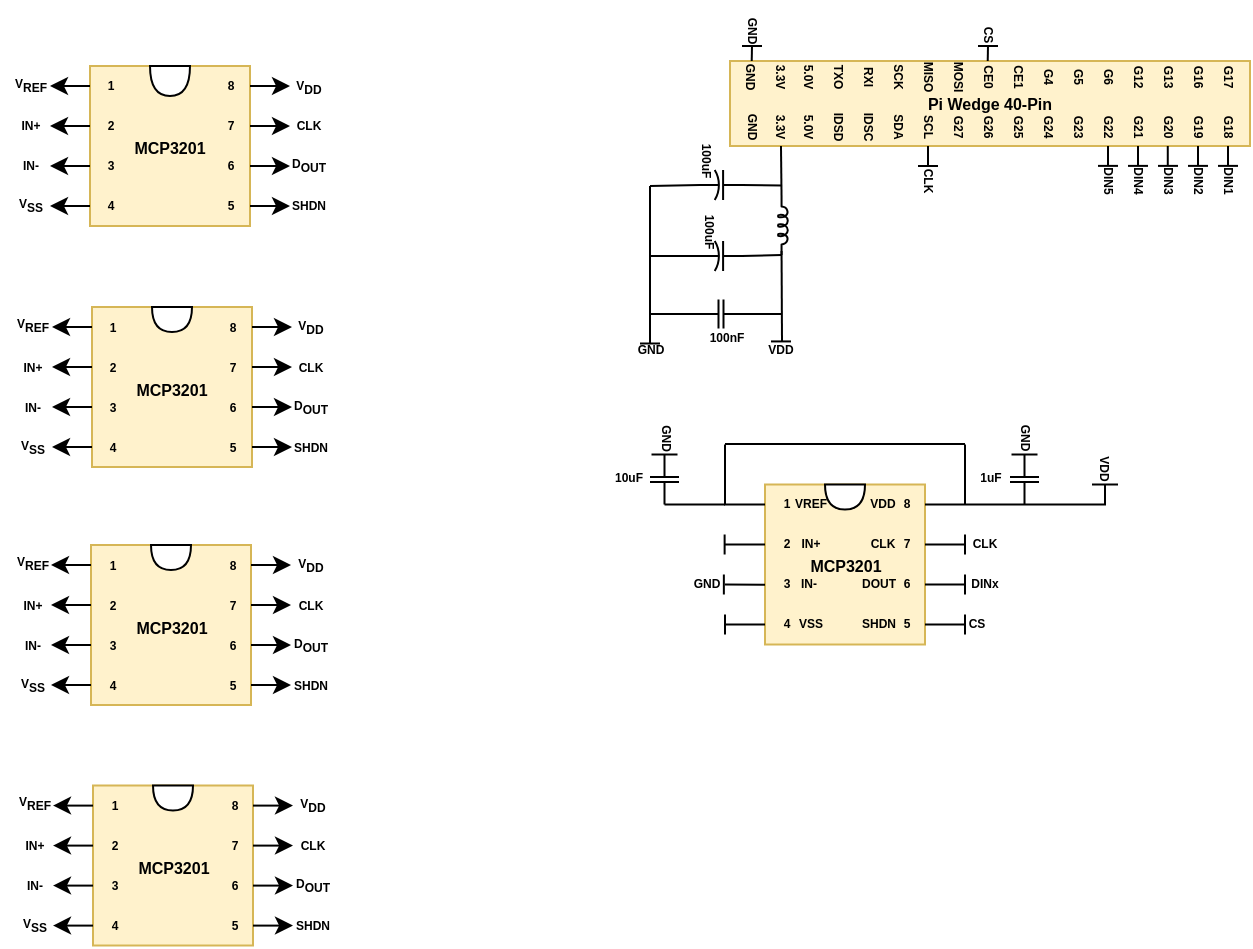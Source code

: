 <mxfile version="14.2.7" type="github">
  <diagram id="1mVQh4l7o_3Px5H3XRXF" name="Page-1">
    <mxGraphModel dx="1692" dy="488" grid="1" gridSize="10" guides="1" tooltips="1" connect="1" arrows="1" fold="1" page="1" pageScale="1" pageWidth="827" pageHeight="1169" math="0" shadow="0">
      <root>
        <mxCell id="0" />
        <mxCell id="1" parent="0" />
        <mxCell id="l7yuWx3OkRp_hqHplTI4-144" value="&lt;font style=&quot;font-size: 8px&quot;&gt;&lt;span&gt;Pi Wedge 40-Pin&lt;/span&gt;&lt;/font&gt;" style="rounded=0;whiteSpace=wrap;html=1;fontSize=6;fillColor=#fff2cc;strokeColor=#d6b656;fontStyle=1" vertex="1" parent="1">
          <mxGeometry x="360" y="37.5" width="260" height="42.5" as="geometry" />
        </mxCell>
        <mxCell id="l7yuWx3OkRp_hqHplTI4-145" value="&lt;span&gt;GND&lt;/span&gt;" style="text;html=1;align=center;verticalAlign=middle;resizable=0;points=[];autosize=1;fontSize=6;rotation=90;fontStyle=1" vertex="1" parent="1">
          <mxGeometry x="355" y="40" width="30" height="10" as="geometry" />
        </mxCell>
        <mxCell id="l7yuWx3OkRp_hqHplTI4-146" value="&lt;span&gt;GND&lt;/span&gt;" style="text;html=1;align=center;verticalAlign=middle;resizable=0;points=[];autosize=1;fontSize=6;rotation=90;fontStyle=1" vertex="1" parent="1">
          <mxGeometry x="356" y="65" width="30" height="10" as="geometry" />
        </mxCell>
        <mxCell id="l7yuWx3OkRp_hqHplTI4-147" value="&lt;span&gt;3.3V&lt;/span&gt;" style="text;html=1;align=center;verticalAlign=middle;resizable=0;points=[];autosize=1;fontSize=6;rotation=90;fontStyle=1" vertex="1" parent="1">
          <mxGeometry x="370" y="40" width="30" height="10" as="geometry" />
        </mxCell>
        <mxCell id="l7yuWx3OkRp_hqHplTI4-148" value="&lt;span&gt;3.3V&lt;br&gt;&lt;/span&gt;" style="text;html=1;align=center;verticalAlign=middle;resizable=0;points=[];autosize=1;fontSize=6;rotation=90;fontStyle=1" vertex="1" parent="1">
          <mxGeometry x="370" y="65" width="30" height="10" as="geometry" />
        </mxCell>
        <mxCell id="l7yuWx3OkRp_hqHplTI4-151" value="&lt;span&gt;5.0V&lt;br&gt;&lt;/span&gt;" style="text;html=1;align=center;verticalAlign=middle;resizable=0;points=[];autosize=1;fontSize=6;rotation=90;fontStyle=1" vertex="1" parent="1">
          <mxGeometry x="384" y="40" width="30" height="10" as="geometry" />
        </mxCell>
        <mxCell id="l7yuWx3OkRp_hqHplTI4-152" value="&lt;span&gt;5.0V&lt;/span&gt;" style="text;html=1;align=center;verticalAlign=middle;resizable=0;points=[];autosize=1;fontSize=6;rotation=90;fontStyle=1" vertex="1" parent="1">
          <mxGeometry x="384" y="65" width="30" height="10" as="geometry" />
        </mxCell>
        <mxCell id="l7yuWx3OkRp_hqHplTI4-153" value="&lt;span&gt;TXO&lt;/span&gt;" style="text;html=1;align=center;verticalAlign=middle;resizable=0;points=[];autosize=1;fontSize=6;rotation=90;fontStyle=1" vertex="1" parent="1">
          <mxGeometry x="399" y="40" width="30" height="10" as="geometry" />
        </mxCell>
        <mxCell id="l7yuWx3OkRp_hqHplTI4-154" value="&lt;span&gt;IDSD&lt;/span&gt;" style="text;html=1;align=center;verticalAlign=middle;resizable=0;points=[];autosize=1;fontSize=6;rotation=90;fontStyle=1" vertex="1" parent="1">
          <mxGeometry x="399" y="65" width="30" height="10" as="geometry" />
        </mxCell>
        <mxCell id="l7yuWx3OkRp_hqHplTI4-155" value="&lt;span&gt;RXI&lt;/span&gt;" style="text;html=1;align=center;verticalAlign=middle;resizable=0;points=[];autosize=1;fontSize=6;rotation=90;fontStyle=1" vertex="1" parent="1">
          <mxGeometry x="414" y="40" width="30" height="10" as="geometry" />
        </mxCell>
        <mxCell id="l7yuWx3OkRp_hqHplTI4-156" value="&lt;span&gt;IDSC&lt;br&gt;&lt;/span&gt;" style="text;html=1;align=center;verticalAlign=middle;resizable=0;points=[];autosize=1;fontSize=6;rotation=90;fontStyle=1" vertex="1" parent="1">
          <mxGeometry x="414" y="65" width="30" height="10" as="geometry" />
        </mxCell>
        <mxCell id="l7yuWx3OkRp_hqHplTI4-157" value="&lt;span&gt;SCK&lt;/span&gt;" style="text;html=1;align=center;verticalAlign=middle;resizable=0;points=[];autosize=1;fontSize=6;rotation=90;fontStyle=1" vertex="1" parent="1">
          <mxGeometry x="429" y="40" width="30" height="10" as="geometry" />
        </mxCell>
        <mxCell id="l7yuWx3OkRp_hqHplTI4-158" value="&lt;span&gt;SDA&lt;/span&gt;" style="text;html=1;align=center;verticalAlign=middle;resizable=0;points=[];autosize=1;fontSize=6;rotation=90;fontStyle=1" vertex="1" parent="1">
          <mxGeometry x="429" y="65" width="30" height="10" as="geometry" />
        </mxCell>
        <mxCell id="l7yuWx3OkRp_hqHplTI4-159" value="&lt;span&gt;MISO&lt;/span&gt;" style="text;html=1;align=center;verticalAlign=middle;resizable=0;points=[];autosize=1;fontSize=6;rotation=90;fontStyle=1" vertex="1" parent="1">
          <mxGeometry x="444" y="40" width="30" height="10" as="geometry" />
        </mxCell>
        <mxCell id="l7yuWx3OkRp_hqHplTI4-282" style="edgeStyle=orthogonalEdgeStyle;rounded=0;orthogonalLoop=1;jettySize=auto;html=1;startArrow=none;startFill=0;endArrow=none;endFill=0;fontSize=6;" edge="1" parent="1" source="l7yuWx3OkRp_hqHplTI4-160">
          <mxGeometry relative="1" as="geometry">
            <mxPoint x="459" y="90" as="targetPoint" />
            <Array as="points">
              <mxPoint x="459" y="80" />
              <mxPoint x="459" y="80" />
            </Array>
          </mxGeometry>
        </mxCell>
        <mxCell id="l7yuWx3OkRp_hqHplTI4-160" value="&lt;span&gt;SCL&lt;/span&gt;" style="text;html=1;align=center;verticalAlign=middle;resizable=0;points=[];autosize=1;fontSize=6;rotation=90;fontStyle=1" vertex="1" parent="1">
          <mxGeometry x="444" y="65" width="30" height="10" as="geometry" />
        </mxCell>
        <mxCell id="l7yuWx3OkRp_hqHplTI4-161" value="&lt;span&gt;MOSI&lt;/span&gt;" style="text;html=1;align=center;verticalAlign=middle;resizable=0;points=[];autosize=1;fontSize=6;rotation=90;fontStyle=1" vertex="1" parent="1">
          <mxGeometry x="459" y="40" width="30" height="10" as="geometry" />
        </mxCell>
        <mxCell id="l7yuWx3OkRp_hqHplTI4-162" value="&lt;span&gt;G27&lt;/span&gt;" style="text;html=1;align=center;verticalAlign=middle;resizable=0;points=[];autosize=1;fontSize=6;rotation=90;fontStyle=1" vertex="1" parent="1">
          <mxGeometry x="459" y="65" width="30" height="10" as="geometry" />
        </mxCell>
        <mxCell id="l7yuWx3OkRp_hqHplTI4-163" value="&lt;span&gt;CE0&lt;/span&gt;" style="text;html=1;align=center;verticalAlign=middle;resizable=0;points=[];autosize=1;fontSize=6;rotation=90;fontStyle=1" vertex="1" parent="1">
          <mxGeometry x="474" y="40" width="30" height="10" as="geometry" />
        </mxCell>
        <mxCell id="l7yuWx3OkRp_hqHplTI4-164" value="&lt;span&gt;G26&lt;/span&gt;" style="text;html=1;align=center;verticalAlign=middle;resizable=0;points=[];autosize=1;fontSize=6;rotation=90;fontStyle=1" vertex="1" parent="1">
          <mxGeometry x="474" y="65" width="30" height="10" as="geometry" />
        </mxCell>
        <mxCell id="l7yuWx3OkRp_hqHplTI4-165" value="&lt;span&gt;CE1&lt;/span&gt;" style="text;html=1;align=center;verticalAlign=middle;resizable=0;points=[];autosize=1;fontSize=6;rotation=90;fontStyle=1" vertex="1" parent="1">
          <mxGeometry x="489" y="40" width="30" height="10" as="geometry" />
        </mxCell>
        <mxCell id="l7yuWx3OkRp_hqHplTI4-166" value="&lt;span&gt;G4&lt;/span&gt;" style="text;html=1;align=center;verticalAlign=middle;resizable=0;points=[];autosize=1;fontSize=6;rotation=90;fontStyle=1" vertex="1" parent="1">
          <mxGeometry x="509" y="40" width="20" height="10" as="geometry" />
        </mxCell>
        <mxCell id="l7yuWx3OkRp_hqHplTI4-167" value="&lt;span&gt;G5&lt;/span&gt;" style="text;html=1;align=center;verticalAlign=middle;resizable=0;points=[];autosize=1;fontSize=6;rotation=90;fontStyle=1" vertex="1" parent="1">
          <mxGeometry x="524" y="40" width="20" height="10" as="geometry" />
        </mxCell>
        <mxCell id="l7yuWx3OkRp_hqHplTI4-168" value="&lt;span&gt;G6&lt;/span&gt;" style="text;html=1;align=center;verticalAlign=middle;resizable=0;points=[];autosize=1;fontSize=6;rotation=90;fontStyle=1" vertex="1" parent="1">
          <mxGeometry x="539" y="40" width="20" height="10" as="geometry" />
        </mxCell>
        <mxCell id="l7yuWx3OkRp_hqHplTI4-169" value="&lt;span&gt;G12&lt;/span&gt;" style="text;html=1;align=center;verticalAlign=middle;resizable=0;points=[];autosize=1;fontSize=6;rotation=90;fontStyle=1" vertex="1" parent="1">
          <mxGeometry x="549" y="40" width="30" height="10" as="geometry" />
        </mxCell>
        <mxCell id="l7yuWx3OkRp_hqHplTI4-170" value="&lt;span&gt;G13&lt;/span&gt;" style="text;html=1;align=center;verticalAlign=middle;resizable=0;points=[];autosize=1;fontSize=6;rotation=90;fontStyle=1" vertex="1" parent="1">
          <mxGeometry x="564" y="40" width="30" height="10" as="geometry" />
        </mxCell>
        <mxCell id="l7yuWx3OkRp_hqHplTI4-171" value="&lt;span&gt;G16&lt;/span&gt;" style="text;html=1;align=center;verticalAlign=middle;resizable=0;points=[];autosize=1;fontSize=6;rotation=90;fontStyle=1" vertex="1" parent="1">
          <mxGeometry x="579" y="40" width="30" height="10" as="geometry" />
        </mxCell>
        <mxCell id="l7yuWx3OkRp_hqHplTI4-172" value="&lt;span&gt;G17&lt;/span&gt;" style="text;html=1;align=center;verticalAlign=middle;resizable=0;points=[];autosize=1;fontSize=6;rotation=90;fontStyle=1" vertex="1" parent="1">
          <mxGeometry x="594" y="40" width="30" height="10" as="geometry" />
        </mxCell>
        <mxCell id="l7yuWx3OkRp_hqHplTI4-188" value="&lt;span&gt;G25&lt;/span&gt;" style="text;html=1;align=center;verticalAlign=middle;resizable=0;points=[];autosize=1;fontSize=6;rotation=90;fontStyle=1" vertex="1" parent="1">
          <mxGeometry x="489" y="65" width="30" height="10" as="geometry" />
        </mxCell>
        <mxCell id="l7yuWx3OkRp_hqHplTI4-189" value="&lt;span&gt;G24&lt;/span&gt;" style="text;html=1;align=center;verticalAlign=middle;resizable=0;points=[];autosize=1;fontSize=6;rotation=90;fontStyle=1" vertex="1" parent="1">
          <mxGeometry x="504" y="65" width="30" height="10" as="geometry" />
        </mxCell>
        <mxCell id="l7yuWx3OkRp_hqHplTI4-190" value="&lt;span&gt;G23&lt;/span&gt;" style="text;html=1;align=center;verticalAlign=middle;resizable=0;points=[];autosize=1;fontSize=6;rotation=90;fontStyle=1" vertex="1" parent="1">
          <mxGeometry x="519" y="65" width="30" height="10" as="geometry" />
        </mxCell>
        <mxCell id="l7yuWx3OkRp_hqHplTI4-191" value="&lt;span&gt;G22&lt;/span&gt;" style="text;html=1;align=center;verticalAlign=middle;resizable=0;points=[];autosize=1;fontSize=6;rotation=90;fontStyle=1" vertex="1" parent="1">
          <mxGeometry x="534" y="65" width="30" height="10" as="geometry" />
        </mxCell>
        <mxCell id="l7yuWx3OkRp_hqHplTI4-192" value="&lt;span&gt;G21&lt;/span&gt;" style="text;html=1;align=center;verticalAlign=middle;resizable=0;points=[];autosize=1;fontSize=6;rotation=90;fontStyle=1" vertex="1" parent="1">
          <mxGeometry x="549" y="65" width="30" height="10" as="geometry" />
        </mxCell>
        <mxCell id="l7yuWx3OkRp_hqHplTI4-193" value="&lt;span&gt;G20&lt;/span&gt;" style="text;html=1;align=center;verticalAlign=middle;resizable=0;points=[];autosize=1;fontSize=6;rotation=90;fontStyle=1" vertex="1" parent="1">
          <mxGeometry x="564" y="65" width="30" height="10" as="geometry" />
        </mxCell>
        <mxCell id="l7yuWx3OkRp_hqHplTI4-194" value="&lt;span&gt;G19&lt;/span&gt;" style="text;html=1;align=center;verticalAlign=middle;resizable=0;points=[];autosize=1;fontSize=6;rotation=90;fontStyle=1" vertex="1" parent="1">
          <mxGeometry x="579" y="65" width="30" height="10" as="geometry" />
        </mxCell>
        <mxCell id="l7yuWx3OkRp_hqHplTI4-195" value="&lt;span&gt;G18&lt;/span&gt;" style="text;html=1;align=center;verticalAlign=middle;resizable=0;points=[];autosize=1;fontSize=6;rotation=90;fontStyle=1" vertex="1" parent="1">
          <mxGeometry x="594" y="65" width="30" height="10" as="geometry" />
        </mxCell>
        <mxCell id="l7yuWx3OkRp_hqHplTI4-199" value="" style="pointerEvents=1;verticalLabelPosition=bottom;shadow=0;dashed=0;align=center;html=1;verticalAlign=top;shape=mxgraph.electrical.capacitors.capacitor_1;fontSize=6;" vertex="1" parent="1">
          <mxGeometry x="343" y="156.75" width="25" height="14.5" as="geometry" />
        </mxCell>
        <mxCell id="l7yuWx3OkRp_hqHplTI4-202" value="" style="pointerEvents=1;verticalLabelPosition=bottom;shadow=0;dashed=0;align=center;html=1;verticalAlign=top;shape=mxgraph.electrical.inductors.inductor_5;fontSize=6;direction=south;" vertex="1" parent="1">
          <mxGeometry x="384" y="105" width="5" height="29.5" as="geometry" />
        </mxCell>
        <mxCell id="l7yuWx3OkRp_hqHplTI4-206" value="" style="endArrow=none;html=1;fontSize=6;entryX=0.833;entryY=0.451;entryDx=0;entryDy=0;entryPerimeter=0;exitX=0;exitY=0.645;exitDx=0;exitDy=0;exitPerimeter=0;" edge="1" parent="1" source="l7yuWx3OkRp_hqHplTI4-202" target="l7yuWx3OkRp_hqHplTI4-148">
          <mxGeometry width="50" height="50" relative="1" as="geometry">
            <mxPoint x="370" y="130" as="sourcePoint" />
            <mxPoint x="420" y="80" as="targetPoint" />
          </mxGeometry>
        </mxCell>
        <mxCell id="l7yuWx3OkRp_hqHplTI4-207" value="" style="pointerEvents=1;verticalLabelPosition=bottom;shadow=0;dashed=0;align=center;html=1;verticalAlign=top;shape=mxgraph.electrical.capacitors.capacitor_2;fontSize=6;direction=west;" vertex="1" parent="1">
          <mxGeometry x="345" y="92" width="21" height="15" as="geometry" />
        </mxCell>
        <mxCell id="l7yuWx3OkRp_hqHplTI4-208" value="" style="endArrow=none;html=1;fontSize=6;exitX=0;exitY=0.5;exitDx=0;exitDy=0;exitPerimeter=0;" edge="1" parent="1" source="l7yuWx3OkRp_hqHplTI4-207">
          <mxGeometry width="50" height="50" relative="1" as="geometry">
            <mxPoint x="296" y="139.75" as="sourcePoint" />
            <mxPoint x="386" y="99.75" as="targetPoint" />
          </mxGeometry>
        </mxCell>
        <mxCell id="l7yuWx3OkRp_hqHplTI4-209" value="" style="pointerEvents=1;verticalLabelPosition=bottom;shadow=0;dashed=0;align=center;html=1;verticalAlign=top;shape=mxgraph.electrical.capacitors.capacitor_2;fontSize=6;direction=west;" vertex="1" parent="1">
          <mxGeometry x="345" y="127.5" width="21" height="15" as="geometry" />
        </mxCell>
        <mxCell id="l7yuWx3OkRp_hqHplTI4-210" value="" style="endArrow=none;html=1;fontSize=6;entryX=0;entryY=0.5;entryDx=0;entryDy=0;entryPerimeter=0;exitX=1;exitY=0.645;exitDx=0;exitDy=0;exitPerimeter=0;" edge="1" parent="1" source="l7yuWx3OkRp_hqHplTI4-202" target="l7yuWx3OkRp_hqHplTI4-209">
          <mxGeometry width="50" height="50" relative="1" as="geometry">
            <mxPoint x="310" y="160" as="sourcePoint" />
            <mxPoint x="360" y="110" as="targetPoint" />
          </mxGeometry>
        </mxCell>
        <mxCell id="l7yuWx3OkRp_hqHplTI4-211" value="" style="endArrow=none;html=1;fontSize=6;entryX=1;entryY=0.645;entryDx=0;entryDy=0;entryPerimeter=0;" edge="1" parent="1">
          <mxGeometry width="50" height="50" relative="1" as="geometry">
            <mxPoint x="386" y="178" as="sourcePoint" />
            <mxPoint x="385.775" y="132.5" as="targetPoint" />
          </mxGeometry>
        </mxCell>
        <mxCell id="l7yuWx3OkRp_hqHplTI4-212" value="" style="endArrow=none;html=1;fontSize=6;entryX=1;entryY=0.5;entryDx=0;entryDy=0;entryPerimeter=0;" edge="1" parent="1" target="l7yuWx3OkRp_hqHplTI4-199">
          <mxGeometry width="50" height="50" relative="1" as="geometry">
            <mxPoint x="386" y="164" as="sourcePoint" />
            <mxPoint x="370" y="164" as="targetPoint" />
          </mxGeometry>
        </mxCell>
        <mxCell id="l7yuWx3OkRp_hqHplTI4-215" value="" style="endArrow=none;html=1;fontSize=6;entryX=1;entryY=0.5;entryDx=0;entryDy=0;entryPerimeter=0;" edge="1" parent="1" target="l7yuWx3OkRp_hqHplTI4-207">
          <mxGeometry width="50" height="50" relative="1" as="geometry">
            <mxPoint x="320" y="100" as="sourcePoint" />
            <mxPoint x="310" y="40" as="targetPoint" />
          </mxGeometry>
        </mxCell>
        <mxCell id="l7yuWx3OkRp_hqHplTI4-216" value="" style="endArrow=none;html=1;fontSize=6;entryX=1;entryY=0.5;entryDx=0;entryDy=0;entryPerimeter=0;" edge="1" parent="1" target="l7yuWx3OkRp_hqHplTI4-209">
          <mxGeometry width="50" height="50" relative="1" as="geometry">
            <mxPoint x="320.0" y="135" as="sourcePoint" />
            <mxPoint x="345.0" y="134.5" as="targetPoint" />
          </mxGeometry>
        </mxCell>
        <mxCell id="l7yuWx3OkRp_hqHplTI4-217" value="" style="endArrow=none;html=1;fontSize=6;entryX=0;entryY=0.5;entryDx=0;entryDy=0;entryPerimeter=0;" edge="1" parent="1" target="l7yuWx3OkRp_hqHplTI4-199">
          <mxGeometry width="50" height="50" relative="1" as="geometry">
            <mxPoint x="320" y="164" as="sourcePoint" />
            <mxPoint x="365.0" y="119.5" as="targetPoint" />
          </mxGeometry>
        </mxCell>
        <mxCell id="l7yuWx3OkRp_hqHplTI4-218" value="" style="endArrow=none;html=1;fontSize=6;exitX=0.5;exitY=0;exitDx=0;exitDy=0;exitPerimeter=0;" edge="1" parent="1">
          <mxGeometry width="50" height="50" relative="1" as="geometry">
            <mxPoint x="320" y="179" as="sourcePoint" />
            <mxPoint x="320" y="100" as="targetPoint" />
          </mxGeometry>
        </mxCell>
        <mxCell id="l7yuWx3OkRp_hqHplTI4-220" value="" style="endArrow=none;html=1;fontSize=6;entryX=0.5;entryY=0;entryDx=0;entryDy=0;entryPerimeter=0;" edge="1" parent="1">
          <mxGeometry width="50" height="50" relative="1" as="geometry">
            <mxPoint x="371" y="30" as="sourcePoint" />
            <mxPoint x="370.86" y="37.5" as="targetPoint" />
          </mxGeometry>
        </mxCell>
        <mxCell id="l7yuWx3OkRp_hqHplTI4-224" value="&lt;b&gt;GND&lt;/b&gt;" style="text;html=1;align=center;verticalAlign=middle;resizable=0;points=[];autosize=1;fontSize=6;rotation=90;" vertex="1" parent="1">
          <mxGeometry x="356" y="17" width="30" height="10" as="geometry" />
        </mxCell>
        <mxCell id="l7yuWx3OkRp_hqHplTI4-225" value="" style="endArrow=none;html=1;fontSize=6;" edge="1" parent="1">
          <mxGeometry width="50" height="50" relative="1" as="geometry">
            <mxPoint x="366" y="30" as="sourcePoint" />
            <mxPoint x="376" y="30" as="targetPoint" />
          </mxGeometry>
        </mxCell>
        <mxCell id="l7yuWx3OkRp_hqHplTI4-226" value="" style="endArrow=none;html=1;fontSize=6;" edge="1" parent="1">
          <mxGeometry width="50" height="50" relative="1" as="geometry">
            <mxPoint x="315" y="178.75" as="sourcePoint" />
            <mxPoint x="325" y="178.75" as="targetPoint" />
          </mxGeometry>
        </mxCell>
        <mxCell id="l7yuWx3OkRp_hqHplTI4-227" value="&lt;b&gt;GND&lt;/b&gt;" style="text;html=1;align=center;verticalAlign=middle;resizable=0;points=[];autosize=1;fontSize=6;" vertex="1" parent="1">
          <mxGeometry x="305" y="176.75" width="30" height="10" as="geometry" />
        </mxCell>
        <mxCell id="l7yuWx3OkRp_hqHplTI4-228" value="" style="endArrow=none;html=1;fontSize=6;" edge="1" parent="1">
          <mxGeometry width="50" height="50" relative="1" as="geometry">
            <mxPoint x="380.5" y="177.71" as="sourcePoint" />
            <mxPoint x="390.5" y="177.71" as="targetPoint" />
          </mxGeometry>
        </mxCell>
        <mxCell id="l7yuWx3OkRp_hqHplTI4-229" value="&lt;b&gt;VDD&lt;/b&gt;" style="text;html=1;align=center;verticalAlign=middle;resizable=0;points=[];autosize=1;fontSize=6;" vertex="1" parent="1">
          <mxGeometry x="370" y="176.75" width="30" height="10" as="geometry" />
        </mxCell>
        <mxCell id="l7yuWx3OkRp_hqHplTI4-231" value="" style="endArrow=none;html=1;fontSize=6;" edge="1" parent="1">
          <mxGeometry width="50" height="50" relative="1" as="geometry">
            <mxPoint x="609" y="90" as="sourcePoint" />
            <mxPoint x="609" y="80" as="targetPoint" />
          </mxGeometry>
        </mxCell>
        <mxCell id="l7yuWx3OkRp_hqHplTI4-232" value="" style="endArrow=none;html=1;fontSize=6;" edge="1" parent="1">
          <mxGeometry width="50" height="50" relative="1" as="geometry">
            <mxPoint x="594" y="90" as="sourcePoint" />
            <mxPoint x="594" y="80" as="targetPoint" />
          </mxGeometry>
        </mxCell>
        <mxCell id="l7yuWx3OkRp_hqHplTI4-233" value="" style="endArrow=none;html=1;fontSize=6;" edge="1" parent="1">
          <mxGeometry width="50" height="50" relative="1" as="geometry">
            <mxPoint x="578.89" y="90" as="sourcePoint" />
            <mxPoint x="578.89" y="80" as="targetPoint" />
          </mxGeometry>
        </mxCell>
        <mxCell id="l7yuWx3OkRp_hqHplTI4-234" value="" style="endArrow=none;html=1;fontSize=6;" edge="1" parent="1">
          <mxGeometry width="50" height="50" relative="1" as="geometry">
            <mxPoint x="564.0" y="90" as="sourcePoint" />
            <mxPoint x="564.0" y="80" as="targetPoint" />
          </mxGeometry>
        </mxCell>
        <mxCell id="l7yuWx3OkRp_hqHplTI4-235" value="" style="endArrow=none;html=1;fontSize=6;" edge="1" parent="1">
          <mxGeometry width="50" height="50" relative="1" as="geometry">
            <mxPoint x="549" y="90" as="sourcePoint" />
            <mxPoint x="549" y="80" as="targetPoint" />
          </mxGeometry>
        </mxCell>
        <mxCell id="l7yuWx3OkRp_hqHplTI4-236" value="" style="endArrow=none;html=1;fontSize=6;" edge="1" parent="1">
          <mxGeometry width="50" height="50" relative="1" as="geometry">
            <mxPoint x="544" y="89.94" as="sourcePoint" />
            <mxPoint x="554" y="89.94" as="targetPoint" />
          </mxGeometry>
        </mxCell>
        <mxCell id="l7yuWx3OkRp_hqHplTI4-237" value="" style="endArrow=none;html=1;fontSize=6;" edge="1" parent="1">
          <mxGeometry width="50" height="50" relative="1" as="geometry">
            <mxPoint x="559" y="89.94" as="sourcePoint" />
            <mxPoint x="569" y="89.94" as="targetPoint" />
          </mxGeometry>
        </mxCell>
        <mxCell id="l7yuWx3OkRp_hqHplTI4-238" value="" style="endArrow=none;html=1;fontSize=6;" edge="1" parent="1">
          <mxGeometry width="50" height="50" relative="1" as="geometry">
            <mxPoint x="574" y="89.94" as="sourcePoint" />
            <mxPoint x="584" y="89.94" as="targetPoint" />
          </mxGeometry>
        </mxCell>
        <mxCell id="l7yuWx3OkRp_hqHplTI4-239" value="" style="endArrow=none;html=1;fontSize=6;" edge="1" parent="1">
          <mxGeometry width="50" height="50" relative="1" as="geometry">
            <mxPoint x="589" y="89.94" as="sourcePoint" />
            <mxPoint x="599" y="89.94" as="targetPoint" />
          </mxGeometry>
        </mxCell>
        <mxCell id="l7yuWx3OkRp_hqHplTI4-240" value="" style="endArrow=none;html=1;fontSize=6;" edge="1" parent="1">
          <mxGeometry width="50" height="50" relative="1" as="geometry">
            <mxPoint x="604" y="89.94" as="sourcePoint" />
            <mxPoint x="614" y="89.94" as="targetPoint" />
          </mxGeometry>
        </mxCell>
        <mxCell id="l7yuWx3OkRp_hqHplTI4-241" value="&lt;b&gt;DIN5&lt;/b&gt;" style="text;html=1;align=center;verticalAlign=middle;resizable=0;points=[];autosize=1;fontSize=6;rotation=90;" vertex="1" parent="1">
          <mxGeometry x="534" y="92" width="30" height="10" as="geometry" />
        </mxCell>
        <mxCell id="l7yuWx3OkRp_hqHplTI4-242" value="&lt;b&gt;DIN4&lt;/b&gt;" style="text;html=1;align=center;verticalAlign=middle;resizable=0;points=[];autosize=1;fontSize=6;rotation=90;" vertex="1" parent="1">
          <mxGeometry x="549" y="92" width="30" height="10" as="geometry" />
        </mxCell>
        <mxCell id="l7yuWx3OkRp_hqHplTI4-243" value="&lt;b&gt;DIN3&lt;/b&gt;" style="text;html=1;align=center;verticalAlign=middle;resizable=0;points=[];autosize=1;fontSize=6;rotation=90;" vertex="1" parent="1">
          <mxGeometry x="564" y="92" width="30" height="10" as="geometry" />
        </mxCell>
        <mxCell id="l7yuWx3OkRp_hqHplTI4-244" value="&lt;b&gt;DIN2&lt;/b&gt;" style="text;html=1;align=center;verticalAlign=middle;resizable=0;points=[];autosize=1;fontSize=6;rotation=90;" vertex="1" parent="1">
          <mxGeometry x="579" y="92" width="30" height="10" as="geometry" />
        </mxCell>
        <mxCell id="l7yuWx3OkRp_hqHplTI4-245" value="&lt;b&gt;DIN1&lt;/b&gt;" style="text;html=1;align=center;verticalAlign=middle;resizable=0;points=[];autosize=1;fontSize=6;rotation=90;" vertex="1" parent="1">
          <mxGeometry x="594" y="92" width="30" height="10" as="geometry" />
        </mxCell>
        <mxCell id="l7yuWx3OkRp_hqHplTI4-246" value="" style="group;direction=west;" vertex="1" connectable="0" parent="1">
          <mxGeometry x="-5" y="40" width="169" height="80" as="geometry" />
        </mxCell>
        <mxCell id="l7yuWx3OkRp_hqHplTI4-14" value="&lt;font style=&quot;font-size: 8px&quot;&gt;&lt;b&gt;MCP3201&lt;/b&gt;&lt;/font&gt;" style="rounded=0;whiteSpace=wrap;html=1;fillColor=#fff2cc;strokeColor=#d6b656;direction=east;" vertex="1" parent="l7yuWx3OkRp_hqHplTI4-246">
          <mxGeometry x="45" width="80" height="80" as="geometry" />
        </mxCell>
        <mxCell id="l7yuWx3OkRp_hqHplTI4-15" value="V&lt;sub style=&quot;font-size: 6px;&quot;&gt;REF&lt;/sub&gt;" style="text;html=1;align=center;verticalAlign=middle;resizable=0;points=[];autosize=1;fontSize=6;fontStyle=1;direction=east;" vertex="1" parent="l7yuWx3OkRp_hqHplTI4-246">
          <mxGeometry y="4.5" width="30" height="10" as="geometry" />
        </mxCell>
        <mxCell id="l7yuWx3OkRp_hqHplTI4-16" value="V&lt;span style=&quot;font-size: 6px;&quot;&gt;&lt;sub style=&quot;font-size: 6px;&quot;&gt;DD&lt;/sub&gt;&lt;/span&gt;" style="text;html=1;align=center;verticalAlign=middle;resizable=0;points=[];autosize=1;fontSize=6;fontStyle=1;direction=east;" vertex="1" parent="l7yuWx3OkRp_hqHplTI4-246">
          <mxGeometry x="139" y="5.5" width="30" height="10" as="geometry" />
        </mxCell>
        <mxCell id="l7yuWx3OkRp_hqHplTI4-17" value="V&lt;span style=&quot;font-size: 6px;&quot;&gt;&lt;sub style=&quot;font-size: 6px;&quot;&gt;SS&lt;/sub&gt;&lt;/span&gt;" style="text;html=1;align=center;verticalAlign=middle;resizable=0;points=[];autosize=1;fontSize=6;fontStyle=1;direction=east;" vertex="1" parent="l7yuWx3OkRp_hqHplTI4-246">
          <mxGeometry y="65" width="30" height="10" as="geometry" />
        </mxCell>
        <mxCell id="l7yuWx3OkRp_hqHplTI4-18" value="IN+" style="text;html=1;align=center;verticalAlign=middle;resizable=0;points=[];autosize=1;fontSize=6;fontStyle=1;direction=east;" vertex="1" parent="l7yuWx3OkRp_hqHplTI4-246">
          <mxGeometry x="5" y="25" width="20" height="10" as="geometry" />
        </mxCell>
        <mxCell id="l7yuWx3OkRp_hqHplTI4-19" value="IN-" style="text;html=1;align=center;verticalAlign=middle;resizable=0;points=[];autosize=1;fontSize=6;fontStyle=1;direction=east;" vertex="1" parent="l7yuWx3OkRp_hqHplTI4-246">
          <mxGeometry x="5" y="45" width="20" height="10" as="geometry" />
        </mxCell>
        <mxCell id="l7yuWx3OkRp_hqHplTI4-20" value="D&lt;sub style=&quot;font-size: 6px;&quot;&gt;OUT&lt;/sub&gt;" style="text;html=1;align=center;verticalAlign=middle;resizable=0;points=[];autosize=1;fontSize=6;fontStyle=1;direction=east;" vertex="1" parent="l7yuWx3OkRp_hqHplTI4-246">
          <mxGeometry x="139" y="45" width="30" height="10" as="geometry" />
        </mxCell>
        <mxCell id="l7yuWx3OkRp_hqHplTI4-21" value="CLK" style="text;html=1;align=center;verticalAlign=middle;resizable=0;points=[];autosize=1;fontSize=6;fontStyle=1;direction=east;" vertex="1" parent="l7yuWx3OkRp_hqHplTI4-246">
          <mxGeometry x="139" y="25" width="30" height="10" as="geometry" />
        </mxCell>
        <mxCell id="l7yuWx3OkRp_hqHplTI4-22" value="SHDN" style="text;html=1;align=center;verticalAlign=middle;resizable=0;points=[];autosize=1;fontSize=6;fontStyle=1;direction=east;" vertex="1" parent="l7yuWx3OkRp_hqHplTI4-246">
          <mxGeometry x="139" y="65" width="30" height="10" as="geometry" />
        </mxCell>
        <mxCell id="l7yuWx3OkRp_hqHplTI4-23" value="" style="shape=or;whiteSpace=wrap;html=1;fontSize=6;rotation=90;direction=east;" vertex="1" parent="l7yuWx3OkRp_hqHplTI4-246">
          <mxGeometry x="77.5" y="-2.5" width="15" height="20" as="geometry" />
        </mxCell>
        <mxCell id="l7yuWx3OkRp_hqHplTI4-36" style="edgeStyle=orthogonalEdgeStyle;rounded=0;orthogonalLoop=1;jettySize=auto;html=1;fontSize=6;" edge="1" parent="l7yuWx3OkRp_hqHplTI4-246" source="l7yuWx3OkRp_hqHplTI4-24">
          <mxGeometry relative="1" as="geometry">
            <mxPoint x="25" y="10" as="targetPoint" />
          </mxGeometry>
        </mxCell>
        <mxCell id="l7yuWx3OkRp_hqHplTI4-24" value="&lt;b&gt;1&lt;/b&gt;" style="text;html=1;align=center;verticalAlign=middle;resizable=0;points=[];autosize=1;fontSize=6;direction=east;" vertex="1" parent="l7yuWx3OkRp_hqHplTI4-246">
          <mxGeometry x="45" y="5" width="20" height="10" as="geometry" />
        </mxCell>
        <mxCell id="l7yuWx3OkRp_hqHplTI4-37" style="edgeStyle=orthogonalEdgeStyle;rounded=0;orthogonalLoop=1;jettySize=auto;html=1;fontSize=6;" edge="1" parent="l7yuWx3OkRp_hqHplTI4-246" source="l7yuWx3OkRp_hqHplTI4-25">
          <mxGeometry relative="1" as="geometry">
            <mxPoint x="25" y="30" as="targetPoint" />
          </mxGeometry>
        </mxCell>
        <mxCell id="l7yuWx3OkRp_hqHplTI4-25" value="&lt;b&gt;2&lt;/b&gt;" style="text;html=1;align=center;verticalAlign=middle;resizable=0;points=[];autosize=1;fontSize=6;direction=east;" vertex="1" parent="l7yuWx3OkRp_hqHplTI4-246">
          <mxGeometry x="45" y="25" width="20" height="10" as="geometry" />
        </mxCell>
        <mxCell id="l7yuWx3OkRp_hqHplTI4-38" style="edgeStyle=orthogonalEdgeStyle;rounded=0;orthogonalLoop=1;jettySize=auto;html=1;fontSize=6;" edge="1" parent="l7yuWx3OkRp_hqHplTI4-246" source="l7yuWx3OkRp_hqHplTI4-26">
          <mxGeometry relative="1" as="geometry">
            <mxPoint x="25" y="50" as="targetPoint" />
          </mxGeometry>
        </mxCell>
        <mxCell id="l7yuWx3OkRp_hqHplTI4-26" value="&lt;b&gt;3&lt;/b&gt;" style="text;html=1;align=center;verticalAlign=middle;resizable=0;points=[];autosize=1;fontSize=6;direction=east;" vertex="1" parent="l7yuWx3OkRp_hqHplTI4-246">
          <mxGeometry x="45" y="45" width="20" height="10" as="geometry" />
        </mxCell>
        <mxCell id="l7yuWx3OkRp_hqHplTI4-39" style="edgeStyle=orthogonalEdgeStyle;rounded=0;orthogonalLoop=1;jettySize=auto;html=1;fontSize=6;" edge="1" parent="l7yuWx3OkRp_hqHplTI4-246" source="l7yuWx3OkRp_hqHplTI4-27">
          <mxGeometry relative="1" as="geometry">
            <mxPoint x="25" y="70" as="targetPoint" />
          </mxGeometry>
        </mxCell>
        <mxCell id="l7yuWx3OkRp_hqHplTI4-27" value="&lt;b&gt;4&lt;/b&gt;" style="text;html=1;align=center;verticalAlign=middle;resizable=0;points=[];autosize=1;fontSize=6;direction=east;" vertex="1" parent="l7yuWx3OkRp_hqHplTI4-246">
          <mxGeometry x="45" y="65" width="20" height="10" as="geometry" />
        </mxCell>
        <mxCell id="l7yuWx3OkRp_hqHplTI4-32" style="edgeStyle=orthogonalEdgeStyle;rounded=0;orthogonalLoop=1;jettySize=auto;html=1;fontSize=6;" edge="1" parent="l7yuWx3OkRp_hqHplTI4-246" source="l7yuWx3OkRp_hqHplTI4-28">
          <mxGeometry relative="1" as="geometry">
            <mxPoint x="145" y="70" as="targetPoint" />
          </mxGeometry>
        </mxCell>
        <mxCell id="l7yuWx3OkRp_hqHplTI4-28" value="5" style="text;html=1;align=center;verticalAlign=middle;resizable=0;points=[];autosize=1;fontSize=6;fontStyle=1;direction=east;" vertex="1" parent="l7yuWx3OkRp_hqHplTI4-246">
          <mxGeometry x="105" y="65" width="20" height="10" as="geometry" />
        </mxCell>
        <mxCell id="l7yuWx3OkRp_hqHplTI4-33" style="edgeStyle=orthogonalEdgeStyle;rounded=0;orthogonalLoop=1;jettySize=auto;html=1;fontSize=6;" edge="1" parent="l7yuWx3OkRp_hqHplTI4-246" source="l7yuWx3OkRp_hqHplTI4-29">
          <mxGeometry relative="1" as="geometry">
            <mxPoint x="145" y="50" as="targetPoint" />
          </mxGeometry>
        </mxCell>
        <mxCell id="l7yuWx3OkRp_hqHplTI4-29" value="6" style="text;html=1;align=center;verticalAlign=middle;resizable=0;points=[];autosize=1;fontSize=6;fontStyle=1;direction=east;" vertex="1" parent="l7yuWx3OkRp_hqHplTI4-246">
          <mxGeometry x="105" y="45" width="20" height="10" as="geometry" />
        </mxCell>
        <mxCell id="l7yuWx3OkRp_hqHplTI4-34" style="edgeStyle=orthogonalEdgeStyle;rounded=0;orthogonalLoop=1;jettySize=auto;html=1;fontSize=6;" edge="1" parent="l7yuWx3OkRp_hqHplTI4-246" source="l7yuWx3OkRp_hqHplTI4-30">
          <mxGeometry relative="1" as="geometry">
            <mxPoint x="145" y="30" as="targetPoint" />
          </mxGeometry>
        </mxCell>
        <mxCell id="l7yuWx3OkRp_hqHplTI4-30" value="7" style="text;html=1;align=center;verticalAlign=middle;resizable=0;points=[];autosize=1;fontSize=6;fontStyle=1;direction=east;" vertex="1" parent="l7yuWx3OkRp_hqHplTI4-246">
          <mxGeometry x="105" y="25" width="20" height="10" as="geometry" />
        </mxCell>
        <mxCell id="l7yuWx3OkRp_hqHplTI4-35" style="edgeStyle=orthogonalEdgeStyle;rounded=0;orthogonalLoop=1;jettySize=auto;html=1;fontSize=6;" edge="1" parent="l7yuWx3OkRp_hqHplTI4-246" source="l7yuWx3OkRp_hqHplTI4-31">
          <mxGeometry relative="1" as="geometry">
            <mxPoint x="145" y="10" as="targetPoint" />
          </mxGeometry>
        </mxCell>
        <mxCell id="l7yuWx3OkRp_hqHplTI4-31" value="8" style="text;html=1;align=center;verticalAlign=middle;resizable=0;points=[];autosize=1;fontSize=6;fontStyle=1;direction=east;" vertex="1" parent="l7yuWx3OkRp_hqHplTI4-246">
          <mxGeometry x="105" y="5" width="20" height="10" as="geometry" />
        </mxCell>
        <mxCell id="l7yuWx3OkRp_hqHplTI4-247" value="" style="group" vertex="1" connectable="0" parent="1">
          <mxGeometry x="-4" y="160.5" width="169" height="80" as="geometry" />
        </mxCell>
        <mxCell id="l7yuWx3OkRp_hqHplTI4-40" value="&lt;font style=&quot;font-size: 8px&quot;&gt;&lt;b&gt;MCP3201&lt;/b&gt;&lt;/font&gt;" style="rounded=0;whiteSpace=wrap;html=1;fillColor=#fff2cc;strokeColor=#d6b656;" vertex="1" parent="l7yuWx3OkRp_hqHplTI4-247">
          <mxGeometry x="45" width="80" height="80" as="geometry" />
        </mxCell>
        <mxCell id="l7yuWx3OkRp_hqHplTI4-41" value="V&lt;sub style=&quot;font-size: 6px;&quot;&gt;REF&lt;/sub&gt;" style="text;html=1;align=center;verticalAlign=middle;resizable=0;points=[];autosize=1;fontSize=6;fontStyle=1" vertex="1" parent="l7yuWx3OkRp_hqHplTI4-247">
          <mxGeometry y="4.5" width="30" height="10" as="geometry" />
        </mxCell>
        <mxCell id="l7yuWx3OkRp_hqHplTI4-42" value="V&lt;span style=&quot;font-size: 6px;&quot;&gt;&lt;sub style=&quot;font-size: 6px;&quot;&gt;DD&lt;/sub&gt;&lt;/span&gt;" style="text;html=1;align=center;verticalAlign=middle;resizable=0;points=[];autosize=1;fontSize=6;fontStyle=1" vertex="1" parent="l7yuWx3OkRp_hqHplTI4-247">
          <mxGeometry x="139" y="5.5" width="30" height="10" as="geometry" />
        </mxCell>
        <mxCell id="l7yuWx3OkRp_hqHplTI4-43" value="V&lt;span style=&quot;font-size: 6px;&quot;&gt;&lt;sub style=&quot;font-size: 6px;&quot;&gt;SS&lt;/sub&gt;&lt;/span&gt;" style="text;html=1;align=center;verticalAlign=middle;resizable=0;points=[];autosize=1;fontSize=6;fontStyle=1" vertex="1" parent="l7yuWx3OkRp_hqHplTI4-247">
          <mxGeometry y="65" width="30" height="10" as="geometry" />
        </mxCell>
        <mxCell id="l7yuWx3OkRp_hqHplTI4-44" value="IN+" style="text;html=1;align=center;verticalAlign=middle;resizable=0;points=[];autosize=1;fontSize=6;fontStyle=1" vertex="1" parent="l7yuWx3OkRp_hqHplTI4-247">
          <mxGeometry x="5" y="25" width="20" height="10" as="geometry" />
        </mxCell>
        <mxCell id="l7yuWx3OkRp_hqHplTI4-45" value="IN-" style="text;html=1;align=center;verticalAlign=middle;resizable=0;points=[];autosize=1;fontSize=6;fontStyle=1" vertex="1" parent="l7yuWx3OkRp_hqHplTI4-247">
          <mxGeometry x="5" y="45" width="20" height="10" as="geometry" />
        </mxCell>
        <mxCell id="l7yuWx3OkRp_hqHplTI4-46" value="D&lt;sub style=&quot;font-size: 6px;&quot;&gt;OUT&lt;/sub&gt;" style="text;html=1;align=center;verticalAlign=middle;resizable=0;points=[];autosize=1;fontSize=6;fontStyle=1" vertex="1" parent="l7yuWx3OkRp_hqHplTI4-247">
          <mxGeometry x="139" y="45" width="30" height="10" as="geometry" />
        </mxCell>
        <mxCell id="l7yuWx3OkRp_hqHplTI4-47" value="CLK" style="text;html=1;align=center;verticalAlign=middle;resizable=0;points=[];autosize=1;fontSize=6;fontStyle=1" vertex="1" parent="l7yuWx3OkRp_hqHplTI4-247">
          <mxGeometry x="139" y="25" width="30" height="10" as="geometry" />
        </mxCell>
        <mxCell id="l7yuWx3OkRp_hqHplTI4-48" value="SHDN" style="text;html=1;align=center;verticalAlign=middle;resizable=0;points=[];autosize=1;fontSize=6;fontStyle=1" vertex="1" parent="l7yuWx3OkRp_hqHplTI4-247">
          <mxGeometry x="139" y="65" width="30" height="10" as="geometry" />
        </mxCell>
        <mxCell id="l7yuWx3OkRp_hqHplTI4-49" value="" style="shape=or;whiteSpace=wrap;html=1;fontSize=6;rotation=90;direction=east;" vertex="1" parent="l7yuWx3OkRp_hqHplTI4-247">
          <mxGeometry x="78.75" y="-3.75" width="12.5" height="20" as="geometry" />
        </mxCell>
        <mxCell id="l7yuWx3OkRp_hqHplTI4-50" style="edgeStyle=orthogonalEdgeStyle;rounded=0;orthogonalLoop=1;jettySize=auto;html=1;fontSize=6;" edge="1" parent="l7yuWx3OkRp_hqHplTI4-247" source="l7yuWx3OkRp_hqHplTI4-51">
          <mxGeometry relative="1" as="geometry">
            <mxPoint x="25" y="10" as="targetPoint" />
          </mxGeometry>
        </mxCell>
        <mxCell id="l7yuWx3OkRp_hqHplTI4-51" value="&lt;b&gt;1&lt;/b&gt;" style="text;html=1;align=center;verticalAlign=middle;resizable=0;points=[];autosize=1;fontSize=6;" vertex="1" parent="l7yuWx3OkRp_hqHplTI4-247">
          <mxGeometry x="45" y="5" width="20" height="10" as="geometry" />
        </mxCell>
        <mxCell id="l7yuWx3OkRp_hqHplTI4-52" style="edgeStyle=orthogonalEdgeStyle;rounded=0;orthogonalLoop=1;jettySize=auto;html=1;fontSize=6;" edge="1" parent="l7yuWx3OkRp_hqHplTI4-247" source="l7yuWx3OkRp_hqHplTI4-53">
          <mxGeometry relative="1" as="geometry">
            <mxPoint x="25" y="30" as="targetPoint" />
          </mxGeometry>
        </mxCell>
        <mxCell id="l7yuWx3OkRp_hqHplTI4-53" value="&lt;b&gt;2&lt;/b&gt;" style="text;html=1;align=center;verticalAlign=middle;resizable=0;points=[];autosize=1;fontSize=6;" vertex="1" parent="l7yuWx3OkRp_hqHplTI4-247">
          <mxGeometry x="45" y="25" width="20" height="10" as="geometry" />
        </mxCell>
        <mxCell id="l7yuWx3OkRp_hqHplTI4-54" style="edgeStyle=orthogonalEdgeStyle;rounded=0;orthogonalLoop=1;jettySize=auto;html=1;fontSize=6;" edge="1" parent="l7yuWx3OkRp_hqHplTI4-247" source="l7yuWx3OkRp_hqHplTI4-55">
          <mxGeometry relative="1" as="geometry">
            <mxPoint x="25" y="50" as="targetPoint" />
          </mxGeometry>
        </mxCell>
        <mxCell id="l7yuWx3OkRp_hqHplTI4-55" value="&lt;b&gt;3&lt;/b&gt;" style="text;html=1;align=center;verticalAlign=middle;resizable=0;points=[];autosize=1;fontSize=6;" vertex="1" parent="l7yuWx3OkRp_hqHplTI4-247">
          <mxGeometry x="45" y="45" width="20" height="10" as="geometry" />
        </mxCell>
        <mxCell id="l7yuWx3OkRp_hqHplTI4-56" style="edgeStyle=orthogonalEdgeStyle;rounded=0;orthogonalLoop=1;jettySize=auto;html=1;fontSize=6;" edge="1" parent="l7yuWx3OkRp_hqHplTI4-247" source="l7yuWx3OkRp_hqHplTI4-57">
          <mxGeometry relative="1" as="geometry">
            <mxPoint x="25" y="70" as="targetPoint" />
          </mxGeometry>
        </mxCell>
        <mxCell id="l7yuWx3OkRp_hqHplTI4-57" value="&lt;b&gt;4&lt;/b&gt;" style="text;html=1;align=center;verticalAlign=middle;resizable=0;points=[];autosize=1;fontSize=6;" vertex="1" parent="l7yuWx3OkRp_hqHplTI4-247">
          <mxGeometry x="45" y="65" width="20" height="10" as="geometry" />
        </mxCell>
        <mxCell id="l7yuWx3OkRp_hqHplTI4-58" style="edgeStyle=orthogonalEdgeStyle;rounded=0;orthogonalLoop=1;jettySize=auto;html=1;fontSize=6;" edge="1" parent="l7yuWx3OkRp_hqHplTI4-247" source="l7yuWx3OkRp_hqHplTI4-59">
          <mxGeometry relative="1" as="geometry">
            <mxPoint x="145" y="70" as="targetPoint" />
          </mxGeometry>
        </mxCell>
        <mxCell id="l7yuWx3OkRp_hqHplTI4-59" value="5" style="text;html=1;align=center;verticalAlign=middle;resizable=0;points=[];autosize=1;fontSize=6;fontStyle=1" vertex="1" parent="l7yuWx3OkRp_hqHplTI4-247">
          <mxGeometry x="105" y="65" width="20" height="10" as="geometry" />
        </mxCell>
        <mxCell id="l7yuWx3OkRp_hqHplTI4-60" style="edgeStyle=orthogonalEdgeStyle;rounded=0;orthogonalLoop=1;jettySize=auto;html=1;fontSize=6;" edge="1" parent="l7yuWx3OkRp_hqHplTI4-247" source="l7yuWx3OkRp_hqHplTI4-61">
          <mxGeometry relative="1" as="geometry">
            <mxPoint x="145" y="50" as="targetPoint" />
          </mxGeometry>
        </mxCell>
        <mxCell id="l7yuWx3OkRp_hqHplTI4-61" value="6" style="text;html=1;align=center;verticalAlign=middle;resizable=0;points=[];autosize=1;fontSize=6;fontStyle=1" vertex="1" parent="l7yuWx3OkRp_hqHplTI4-247">
          <mxGeometry x="105" y="45" width="20" height="10" as="geometry" />
        </mxCell>
        <mxCell id="l7yuWx3OkRp_hqHplTI4-62" style="edgeStyle=orthogonalEdgeStyle;rounded=0;orthogonalLoop=1;jettySize=auto;html=1;fontSize=6;" edge="1" parent="l7yuWx3OkRp_hqHplTI4-247" source="l7yuWx3OkRp_hqHplTI4-63">
          <mxGeometry relative="1" as="geometry">
            <mxPoint x="145" y="30" as="targetPoint" />
          </mxGeometry>
        </mxCell>
        <mxCell id="l7yuWx3OkRp_hqHplTI4-63" value="7" style="text;html=1;align=center;verticalAlign=middle;resizable=0;points=[];autosize=1;fontSize=6;fontStyle=1" vertex="1" parent="l7yuWx3OkRp_hqHplTI4-247">
          <mxGeometry x="105" y="25" width="20" height="10" as="geometry" />
        </mxCell>
        <mxCell id="l7yuWx3OkRp_hqHplTI4-64" style="edgeStyle=orthogonalEdgeStyle;rounded=0;orthogonalLoop=1;jettySize=auto;html=1;fontSize=6;" edge="1" parent="l7yuWx3OkRp_hqHplTI4-247" source="l7yuWx3OkRp_hqHplTI4-65">
          <mxGeometry relative="1" as="geometry">
            <mxPoint x="145" y="10" as="targetPoint" />
          </mxGeometry>
        </mxCell>
        <mxCell id="l7yuWx3OkRp_hqHplTI4-65" value="8" style="text;html=1;align=center;verticalAlign=middle;resizable=0;points=[];autosize=1;fontSize=6;fontStyle=1" vertex="1" parent="l7yuWx3OkRp_hqHplTI4-247">
          <mxGeometry x="105" y="5" width="20" height="10" as="geometry" />
        </mxCell>
        <mxCell id="l7yuWx3OkRp_hqHplTI4-248" value="" style="group" vertex="1" connectable="0" parent="1">
          <mxGeometry x="-4.5" y="279.5" width="169" height="80" as="geometry" />
        </mxCell>
        <mxCell id="l7yuWx3OkRp_hqHplTI4-66" value="&lt;font style=&quot;font-size: 8px&quot;&gt;&lt;b&gt;MCP3201&lt;/b&gt;&lt;/font&gt;" style="rounded=0;whiteSpace=wrap;html=1;fillColor=#fff2cc;strokeColor=#d6b656;" vertex="1" parent="l7yuWx3OkRp_hqHplTI4-248">
          <mxGeometry x="45" width="80" height="80" as="geometry" />
        </mxCell>
        <mxCell id="l7yuWx3OkRp_hqHplTI4-67" value="V&lt;sub style=&quot;font-size: 6px;&quot;&gt;REF&lt;/sub&gt;" style="text;html=1;align=center;verticalAlign=middle;resizable=0;points=[];autosize=1;fontSize=6;fontStyle=1" vertex="1" parent="l7yuWx3OkRp_hqHplTI4-248">
          <mxGeometry y="4.5" width="30" height="10" as="geometry" />
        </mxCell>
        <mxCell id="l7yuWx3OkRp_hqHplTI4-68" value="V&lt;span style=&quot;font-size: 6px;&quot;&gt;&lt;sub style=&quot;font-size: 6px;&quot;&gt;DD&lt;/sub&gt;&lt;/span&gt;" style="text;html=1;align=center;verticalAlign=middle;resizable=0;points=[];autosize=1;fontSize=6;fontStyle=1" vertex="1" parent="l7yuWx3OkRp_hqHplTI4-248">
          <mxGeometry x="139" y="5.5" width="30" height="10" as="geometry" />
        </mxCell>
        <mxCell id="l7yuWx3OkRp_hqHplTI4-69" value="V&lt;span style=&quot;font-size: 6px;&quot;&gt;&lt;sub style=&quot;font-size: 6px;&quot;&gt;SS&lt;/sub&gt;&lt;/span&gt;" style="text;html=1;align=center;verticalAlign=middle;resizable=0;points=[];autosize=1;fontSize=6;fontStyle=1" vertex="1" parent="l7yuWx3OkRp_hqHplTI4-248">
          <mxGeometry y="65" width="30" height="10" as="geometry" />
        </mxCell>
        <mxCell id="l7yuWx3OkRp_hqHplTI4-70" value="IN+" style="text;html=1;align=center;verticalAlign=middle;resizable=0;points=[];autosize=1;fontSize=6;fontStyle=1" vertex="1" parent="l7yuWx3OkRp_hqHplTI4-248">
          <mxGeometry x="5" y="25" width="20" height="10" as="geometry" />
        </mxCell>
        <mxCell id="l7yuWx3OkRp_hqHplTI4-71" value="IN-" style="text;html=1;align=center;verticalAlign=middle;resizable=0;points=[];autosize=1;fontSize=6;fontStyle=1" vertex="1" parent="l7yuWx3OkRp_hqHplTI4-248">
          <mxGeometry x="5" y="45" width="20" height="10" as="geometry" />
        </mxCell>
        <mxCell id="l7yuWx3OkRp_hqHplTI4-72" value="D&lt;sub style=&quot;font-size: 6px;&quot;&gt;OUT&lt;/sub&gt;" style="text;html=1;align=center;verticalAlign=middle;resizable=0;points=[];autosize=1;fontSize=6;fontStyle=1" vertex="1" parent="l7yuWx3OkRp_hqHplTI4-248">
          <mxGeometry x="139" y="45" width="30" height="10" as="geometry" />
        </mxCell>
        <mxCell id="l7yuWx3OkRp_hqHplTI4-73" value="CLK" style="text;html=1;align=center;verticalAlign=middle;resizable=0;points=[];autosize=1;fontSize=6;fontStyle=1" vertex="1" parent="l7yuWx3OkRp_hqHplTI4-248">
          <mxGeometry x="139" y="25" width="30" height="10" as="geometry" />
        </mxCell>
        <mxCell id="l7yuWx3OkRp_hqHplTI4-74" value="SHDN" style="text;html=1;align=center;verticalAlign=middle;resizable=0;points=[];autosize=1;fontSize=6;fontStyle=1" vertex="1" parent="l7yuWx3OkRp_hqHplTI4-248">
          <mxGeometry x="139" y="65" width="30" height="10" as="geometry" />
        </mxCell>
        <mxCell id="l7yuWx3OkRp_hqHplTI4-75" value="" style="shape=or;whiteSpace=wrap;html=1;fontSize=6;rotation=90;direction=east;" vertex="1" parent="l7yuWx3OkRp_hqHplTI4-248">
          <mxGeometry x="78.75" y="-3.75" width="12.5" height="20" as="geometry" />
        </mxCell>
        <mxCell id="l7yuWx3OkRp_hqHplTI4-76" style="edgeStyle=orthogonalEdgeStyle;rounded=0;orthogonalLoop=1;jettySize=auto;html=1;fontSize=6;" edge="1" parent="l7yuWx3OkRp_hqHplTI4-248" source="l7yuWx3OkRp_hqHplTI4-77">
          <mxGeometry relative="1" as="geometry">
            <mxPoint x="25" y="10" as="targetPoint" />
          </mxGeometry>
        </mxCell>
        <mxCell id="l7yuWx3OkRp_hqHplTI4-77" value="&lt;b&gt;1&lt;/b&gt;" style="text;html=1;align=center;verticalAlign=middle;resizable=0;points=[];autosize=1;fontSize=6;" vertex="1" parent="l7yuWx3OkRp_hqHplTI4-248">
          <mxGeometry x="45" y="5" width="20" height="10" as="geometry" />
        </mxCell>
        <mxCell id="l7yuWx3OkRp_hqHplTI4-78" style="edgeStyle=orthogonalEdgeStyle;rounded=0;orthogonalLoop=1;jettySize=auto;html=1;fontSize=6;" edge="1" parent="l7yuWx3OkRp_hqHplTI4-248" source="l7yuWx3OkRp_hqHplTI4-79">
          <mxGeometry relative="1" as="geometry">
            <mxPoint x="25" y="30" as="targetPoint" />
          </mxGeometry>
        </mxCell>
        <mxCell id="l7yuWx3OkRp_hqHplTI4-79" value="&lt;b&gt;2&lt;/b&gt;" style="text;html=1;align=center;verticalAlign=middle;resizable=0;points=[];autosize=1;fontSize=6;" vertex="1" parent="l7yuWx3OkRp_hqHplTI4-248">
          <mxGeometry x="45" y="25" width="20" height="10" as="geometry" />
        </mxCell>
        <mxCell id="l7yuWx3OkRp_hqHplTI4-80" style="edgeStyle=orthogonalEdgeStyle;rounded=0;orthogonalLoop=1;jettySize=auto;html=1;fontSize=6;" edge="1" parent="l7yuWx3OkRp_hqHplTI4-248" source="l7yuWx3OkRp_hqHplTI4-81">
          <mxGeometry relative="1" as="geometry">
            <mxPoint x="25" y="50" as="targetPoint" />
          </mxGeometry>
        </mxCell>
        <mxCell id="l7yuWx3OkRp_hqHplTI4-81" value="&lt;b&gt;3&lt;/b&gt;" style="text;html=1;align=center;verticalAlign=middle;resizable=0;points=[];autosize=1;fontSize=6;" vertex="1" parent="l7yuWx3OkRp_hqHplTI4-248">
          <mxGeometry x="45" y="45" width="20" height="10" as="geometry" />
        </mxCell>
        <mxCell id="l7yuWx3OkRp_hqHplTI4-82" style="edgeStyle=orthogonalEdgeStyle;rounded=0;orthogonalLoop=1;jettySize=auto;html=1;fontSize=6;" edge="1" parent="l7yuWx3OkRp_hqHplTI4-248" source="l7yuWx3OkRp_hqHplTI4-83">
          <mxGeometry relative="1" as="geometry">
            <mxPoint x="25" y="70" as="targetPoint" />
          </mxGeometry>
        </mxCell>
        <mxCell id="l7yuWx3OkRp_hqHplTI4-83" value="&lt;b&gt;4&lt;/b&gt;" style="text;html=1;align=center;verticalAlign=middle;resizable=0;points=[];autosize=1;fontSize=6;" vertex="1" parent="l7yuWx3OkRp_hqHplTI4-248">
          <mxGeometry x="45" y="65" width="20" height="10" as="geometry" />
        </mxCell>
        <mxCell id="l7yuWx3OkRp_hqHplTI4-84" style="edgeStyle=orthogonalEdgeStyle;rounded=0;orthogonalLoop=1;jettySize=auto;html=1;fontSize=6;" edge="1" parent="l7yuWx3OkRp_hqHplTI4-248" source="l7yuWx3OkRp_hqHplTI4-85">
          <mxGeometry relative="1" as="geometry">
            <mxPoint x="145" y="70" as="targetPoint" />
          </mxGeometry>
        </mxCell>
        <mxCell id="l7yuWx3OkRp_hqHplTI4-85" value="5" style="text;html=1;align=center;verticalAlign=middle;resizable=0;points=[];autosize=1;fontSize=6;fontStyle=1" vertex="1" parent="l7yuWx3OkRp_hqHplTI4-248">
          <mxGeometry x="105" y="65" width="20" height="10" as="geometry" />
        </mxCell>
        <mxCell id="l7yuWx3OkRp_hqHplTI4-86" style="edgeStyle=orthogonalEdgeStyle;rounded=0;orthogonalLoop=1;jettySize=auto;html=1;fontSize=6;" edge="1" parent="l7yuWx3OkRp_hqHplTI4-248" source="l7yuWx3OkRp_hqHplTI4-87">
          <mxGeometry relative="1" as="geometry">
            <mxPoint x="145" y="50" as="targetPoint" />
          </mxGeometry>
        </mxCell>
        <mxCell id="l7yuWx3OkRp_hqHplTI4-87" value="6" style="text;html=1;align=center;verticalAlign=middle;resizable=0;points=[];autosize=1;fontSize=6;fontStyle=1" vertex="1" parent="l7yuWx3OkRp_hqHplTI4-248">
          <mxGeometry x="105" y="45" width="20" height="10" as="geometry" />
        </mxCell>
        <mxCell id="l7yuWx3OkRp_hqHplTI4-88" style="edgeStyle=orthogonalEdgeStyle;rounded=0;orthogonalLoop=1;jettySize=auto;html=1;fontSize=6;" edge="1" parent="l7yuWx3OkRp_hqHplTI4-248" source="l7yuWx3OkRp_hqHplTI4-89">
          <mxGeometry relative="1" as="geometry">
            <mxPoint x="145" y="30" as="targetPoint" />
          </mxGeometry>
        </mxCell>
        <mxCell id="l7yuWx3OkRp_hqHplTI4-89" value="7" style="text;html=1;align=center;verticalAlign=middle;resizable=0;points=[];autosize=1;fontSize=6;fontStyle=1" vertex="1" parent="l7yuWx3OkRp_hqHplTI4-248">
          <mxGeometry x="105" y="25" width="20" height="10" as="geometry" />
        </mxCell>
        <mxCell id="l7yuWx3OkRp_hqHplTI4-90" style="edgeStyle=orthogonalEdgeStyle;rounded=0;orthogonalLoop=1;jettySize=auto;html=1;fontSize=6;" edge="1" parent="l7yuWx3OkRp_hqHplTI4-248" source="l7yuWx3OkRp_hqHplTI4-91">
          <mxGeometry relative="1" as="geometry">
            <mxPoint x="145" y="10" as="targetPoint" />
          </mxGeometry>
        </mxCell>
        <mxCell id="l7yuWx3OkRp_hqHplTI4-91" value="8" style="text;html=1;align=center;verticalAlign=middle;resizable=0;points=[];autosize=1;fontSize=6;fontStyle=1" vertex="1" parent="l7yuWx3OkRp_hqHplTI4-248">
          <mxGeometry x="105" y="5" width="20" height="10" as="geometry" />
        </mxCell>
        <mxCell id="l7yuWx3OkRp_hqHplTI4-249" value="" style="group" vertex="1" connectable="0" parent="1">
          <mxGeometry x="-3.5" y="399.75" width="169" height="80" as="geometry" />
        </mxCell>
        <mxCell id="l7yuWx3OkRp_hqHplTI4-118" value="&lt;font style=&quot;font-size: 8px&quot;&gt;&lt;b&gt;MCP3201&lt;/b&gt;&lt;/font&gt;" style="rounded=0;whiteSpace=wrap;html=1;fillColor=#fff2cc;strokeColor=#d6b656;" vertex="1" parent="l7yuWx3OkRp_hqHplTI4-249">
          <mxGeometry x="45" width="80" height="80" as="geometry" />
        </mxCell>
        <mxCell id="l7yuWx3OkRp_hqHplTI4-119" value="V&lt;sub style=&quot;font-size: 6px;&quot;&gt;REF&lt;/sub&gt;" style="text;html=1;align=center;verticalAlign=middle;resizable=0;points=[];autosize=1;fontSize=6;fontStyle=1" vertex="1" parent="l7yuWx3OkRp_hqHplTI4-249">
          <mxGeometry y="4.5" width="30" height="10" as="geometry" />
        </mxCell>
        <mxCell id="l7yuWx3OkRp_hqHplTI4-120" value="V&lt;span style=&quot;font-size: 6px;&quot;&gt;&lt;sub style=&quot;font-size: 6px;&quot;&gt;DD&lt;/sub&gt;&lt;/span&gt;" style="text;html=1;align=center;verticalAlign=middle;resizable=0;points=[];autosize=1;fontSize=6;fontStyle=1" vertex="1" parent="l7yuWx3OkRp_hqHplTI4-249">
          <mxGeometry x="139" y="5.5" width="30" height="10" as="geometry" />
        </mxCell>
        <mxCell id="l7yuWx3OkRp_hqHplTI4-121" value="V&lt;span style=&quot;font-size: 6px;&quot;&gt;&lt;sub style=&quot;font-size: 6px;&quot;&gt;SS&lt;/sub&gt;&lt;/span&gt;" style="text;html=1;align=center;verticalAlign=middle;resizable=0;points=[];autosize=1;fontSize=6;fontStyle=1" vertex="1" parent="l7yuWx3OkRp_hqHplTI4-249">
          <mxGeometry y="65" width="30" height="10" as="geometry" />
        </mxCell>
        <mxCell id="l7yuWx3OkRp_hqHplTI4-122" value="IN+" style="text;html=1;align=center;verticalAlign=middle;resizable=0;points=[];autosize=1;fontSize=6;fontStyle=1" vertex="1" parent="l7yuWx3OkRp_hqHplTI4-249">
          <mxGeometry x="5" y="25" width="20" height="10" as="geometry" />
        </mxCell>
        <mxCell id="l7yuWx3OkRp_hqHplTI4-123" value="IN-" style="text;html=1;align=center;verticalAlign=middle;resizable=0;points=[];autosize=1;fontSize=6;fontStyle=1" vertex="1" parent="l7yuWx3OkRp_hqHplTI4-249">
          <mxGeometry x="5" y="45" width="20" height="10" as="geometry" />
        </mxCell>
        <mxCell id="l7yuWx3OkRp_hqHplTI4-124" value="D&lt;sub style=&quot;font-size: 6px;&quot;&gt;OUT&lt;/sub&gt;" style="text;html=1;align=center;verticalAlign=middle;resizable=0;points=[];autosize=1;fontSize=6;fontStyle=1" vertex="1" parent="l7yuWx3OkRp_hqHplTI4-249">
          <mxGeometry x="139" y="45" width="30" height="10" as="geometry" />
        </mxCell>
        <mxCell id="l7yuWx3OkRp_hqHplTI4-125" value="CLK" style="text;html=1;align=center;verticalAlign=middle;resizable=0;points=[];autosize=1;fontSize=6;fontStyle=1" vertex="1" parent="l7yuWx3OkRp_hqHplTI4-249">
          <mxGeometry x="139" y="25" width="30" height="10" as="geometry" />
        </mxCell>
        <mxCell id="l7yuWx3OkRp_hqHplTI4-126" value="SHDN" style="text;html=1;align=center;verticalAlign=middle;resizable=0;points=[];autosize=1;fontSize=6;fontStyle=1" vertex="1" parent="l7yuWx3OkRp_hqHplTI4-249">
          <mxGeometry x="139" y="65" width="30" height="10" as="geometry" />
        </mxCell>
        <mxCell id="l7yuWx3OkRp_hqHplTI4-127" value="" style="shape=or;whiteSpace=wrap;html=1;fontSize=6;rotation=90;direction=east;" vertex="1" parent="l7yuWx3OkRp_hqHplTI4-249">
          <mxGeometry x="78.75" y="-3.75" width="12.5" height="20" as="geometry" />
        </mxCell>
        <mxCell id="l7yuWx3OkRp_hqHplTI4-128" style="edgeStyle=orthogonalEdgeStyle;rounded=0;orthogonalLoop=1;jettySize=auto;html=1;fontSize=6;" edge="1" parent="l7yuWx3OkRp_hqHplTI4-249" source="l7yuWx3OkRp_hqHplTI4-129">
          <mxGeometry relative="1" as="geometry">
            <mxPoint x="25" y="10" as="targetPoint" />
          </mxGeometry>
        </mxCell>
        <mxCell id="l7yuWx3OkRp_hqHplTI4-129" value="&lt;b&gt;1&lt;/b&gt;" style="text;html=1;align=center;verticalAlign=middle;resizable=0;points=[];autosize=1;fontSize=6;" vertex="1" parent="l7yuWx3OkRp_hqHplTI4-249">
          <mxGeometry x="45" y="5" width="20" height="10" as="geometry" />
        </mxCell>
        <mxCell id="l7yuWx3OkRp_hqHplTI4-130" style="edgeStyle=orthogonalEdgeStyle;rounded=0;orthogonalLoop=1;jettySize=auto;html=1;fontSize=6;" edge="1" parent="l7yuWx3OkRp_hqHplTI4-249" source="l7yuWx3OkRp_hqHplTI4-131">
          <mxGeometry relative="1" as="geometry">
            <mxPoint x="25" y="30" as="targetPoint" />
          </mxGeometry>
        </mxCell>
        <mxCell id="l7yuWx3OkRp_hqHplTI4-131" value="&lt;b&gt;2&lt;/b&gt;" style="text;html=1;align=center;verticalAlign=middle;resizable=0;points=[];autosize=1;fontSize=6;" vertex="1" parent="l7yuWx3OkRp_hqHplTI4-249">
          <mxGeometry x="45" y="25" width="20" height="10" as="geometry" />
        </mxCell>
        <mxCell id="l7yuWx3OkRp_hqHplTI4-132" style="edgeStyle=orthogonalEdgeStyle;rounded=0;orthogonalLoop=1;jettySize=auto;html=1;fontSize=6;" edge="1" parent="l7yuWx3OkRp_hqHplTI4-249" source="l7yuWx3OkRp_hqHplTI4-133">
          <mxGeometry relative="1" as="geometry">
            <mxPoint x="25" y="50" as="targetPoint" />
          </mxGeometry>
        </mxCell>
        <mxCell id="l7yuWx3OkRp_hqHplTI4-133" value="&lt;b&gt;3&lt;/b&gt;" style="text;html=1;align=center;verticalAlign=middle;resizable=0;points=[];autosize=1;fontSize=6;" vertex="1" parent="l7yuWx3OkRp_hqHplTI4-249">
          <mxGeometry x="45" y="45" width="20" height="10" as="geometry" />
        </mxCell>
        <mxCell id="l7yuWx3OkRp_hqHplTI4-134" style="edgeStyle=orthogonalEdgeStyle;rounded=0;orthogonalLoop=1;jettySize=auto;html=1;fontSize=6;" edge="1" parent="l7yuWx3OkRp_hqHplTI4-249" source="l7yuWx3OkRp_hqHplTI4-135">
          <mxGeometry relative="1" as="geometry">
            <mxPoint x="25" y="70" as="targetPoint" />
          </mxGeometry>
        </mxCell>
        <mxCell id="l7yuWx3OkRp_hqHplTI4-135" value="&lt;b&gt;4&lt;/b&gt;" style="text;html=1;align=center;verticalAlign=middle;resizable=0;points=[];autosize=1;fontSize=6;" vertex="1" parent="l7yuWx3OkRp_hqHplTI4-249">
          <mxGeometry x="45" y="65" width="20" height="10" as="geometry" />
        </mxCell>
        <mxCell id="l7yuWx3OkRp_hqHplTI4-136" style="edgeStyle=orthogonalEdgeStyle;rounded=0;orthogonalLoop=1;jettySize=auto;html=1;fontSize=6;" edge="1" parent="l7yuWx3OkRp_hqHplTI4-249" source="l7yuWx3OkRp_hqHplTI4-137">
          <mxGeometry relative="1" as="geometry">
            <mxPoint x="145" y="70" as="targetPoint" />
          </mxGeometry>
        </mxCell>
        <mxCell id="l7yuWx3OkRp_hqHplTI4-137" value="5" style="text;html=1;align=center;verticalAlign=middle;resizable=0;points=[];autosize=1;fontSize=6;fontStyle=1" vertex="1" parent="l7yuWx3OkRp_hqHplTI4-249">
          <mxGeometry x="105" y="65" width="20" height="10" as="geometry" />
        </mxCell>
        <mxCell id="l7yuWx3OkRp_hqHplTI4-138" style="edgeStyle=orthogonalEdgeStyle;rounded=0;orthogonalLoop=1;jettySize=auto;html=1;fontSize=6;" edge="1" parent="l7yuWx3OkRp_hqHplTI4-249" source="l7yuWx3OkRp_hqHplTI4-139">
          <mxGeometry relative="1" as="geometry">
            <mxPoint x="145" y="50" as="targetPoint" />
          </mxGeometry>
        </mxCell>
        <mxCell id="l7yuWx3OkRp_hqHplTI4-139" value="6" style="text;html=1;align=center;verticalAlign=middle;resizable=0;points=[];autosize=1;fontSize=6;fontStyle=1" vertex="1" parent="l7yuWx3OkRp_hqHplTI4-249">
          <mxGeometry x="105" y="45" width="20" height="10" as="geometry" />
        </mxCell>
        <mxCell id="l7yuWx3OkRp_hqHplTI4-140" style="edgeStyle=orthogonalEdgeStyle;rounded=0;orthogonalLoop=1;jettySize=auto;html=1;fontSize=6;" edge="1" parent="l7yuWx3OkRp_hqHplTI4-249" source="l7yuWx3OkRp_hqHplTI4-141">
          <mxGeometry relative="1" as="geometry">
            <mxPoint x="145" y="30" as="targetPoint" />
          </mxGeometry>
        </mxCell>
        <mxCell id="l7yuWx3OkRp_hqHplTI4-141" value="7" style="text;html=1;align=center;verticalAlign=middle;resizable=0;points=[];autosize=1;fontSize=6;fontStyle=1" vertex="1" parent="l7yuWx3OkRp_hqHplTI4-249">
          <mxGeometry x="105" y="25" width="20" height="10" as="geometry" />
        </mxCell>
        <mxCell id="l7yuWx3OkRp_hqHplTI4-142" style="edgeStyle=orthogonalEdgeStyle;rounded=0;orthogonalLoop=1;jettySize=auto;html=1;fontSize=6;" edge="1" parent="l7yuWx3OkRp_hqHplTI4-249" source="l7yuWx3OkRp_hqHplTI4-143">
          <mxGeometry relative="1" as="geometry">
            <mxPoint x="145" y="10" as="targetPoint" />
          </mxGeometry>
        </mxCell>
        <mxCell id="l7yuWx3OkRp_hqHplTI4-143" value="8" style="text;html=1;align=center;verticalAlign=middle;resizable=0;points=[];autosize=1;fontSize=6;fontStyle=1" vertex="1" parent="l7yuWx3OkRp_hqHplTI4-249">
          <mxGeometry x="105" y="5" width="20" height="10" as="geometry" />
        </mxCell>
        <mxCell id="l7yuWx3OkRp_hqHplTI4-272" value="" style="endArrow=none;html=1;fontSize=6;entryX=0.5;entryY=0;entryDx=0;entryDy=0;entryPerimeter=0;" edge="1" parent="1">
          <mxGeometry width="50" height="50" relative="1" as="geometry">
            <mxPoint x="489" y="30" as="sourcePoint" />
            <mxPoint x="488.86" y="37.5" as="targetPoint" />
          </mxGeometry>
        </mxCell>
        <mxCell id="l7yuWx3OkRp_hqHplTI4-273" value="" style="endArrow=none;html=1;fontSize=6;" edge="1" parent="1">
          <mxGeometry width="50" height="50" relative="1" as="geometry">
            <mxPoint x="484" y="30" as="sourcePoint" />
            <mxPoint x="494" y="30" as="targetPoint" />
          </mxGeometry>
        </mxCell>
        <mxCell id="l7yuWx3OkRp_hqHplTI4-274" value="&lt;b&gt;CS&lt;/b&gt;" style="text;html=1;align=center;verticalAlign=middle;resizable=0;points=[];autosize=1;fontSize=6;rotation=90;" vertex="1" parent="1">
          <mxGeometry x="479" y="19" width="20" height="10" as="geometry" />
        </mxCell>
        <mxCell id="l7yuWx3OkRp_hqHplTI4-283" value="" style="endArrow=none;html=1;fontSize=6;" edge="1" parent="1">
          <mxGeometry width="50" height="50" relative="1" as="geometry">
            <mxPoint x="454" y="90" as="sourcePoint" />
            <mxPoint x="464" y="90" as="targetPoint" />
          </mxGeometry>
        </mxCell>
        <mxCell id="l7yuWx3OkRp_hqHplTI4-284" value="&lt;b&gt;CLK&lt;/b&gt;" style="text;html=1;align=center;verticalAlign=middle;resizable=0;points=[];autosize=1;fontSize=6;rotation=90;" vertex="1" parent="1">
          <mxGeometry x="444" y="92" width="30" height="10" as="geometry" />
        </mxCell>
        <mxCell id="l7yuWx3OkRp_hqHplTI4-293" value="&lt;b&gt;10uF&lt;/b&gt;" style="text;html=1;align=center;verticalAlign=middle;resizable=0;points=[];autosize=1;fontSize=6;" vertex="1" parent="1">
          <mxGeometry x="294" y="240.5" width="30" height="10" as="geometry" />
        </mxCell>
        <mxCell id="l7yuWx3OkRp_hqHplTI4-296" value="&lt;b&gt;100uF&lt;/b&gt;" style="text;html=1;align=center;verticalAlign=middle;resizable=0;points=[];autosize=1;fontSize=6;rotation=90;" vertex="1" parent="1">
          <mxGeometry x="333" y="82" width="30" height="10" as="geometry" />
        </mxCell>
        <mxCell id="l7yuWx3OkRp_hqHplTI4-297" value="&lt;b&gt;100nF&lt;/b&gt;" style="text;html=1;align=center;verticalAlign=middle;resizable=0;points=[];autosize=1;fontSize=6;" vertex="1" parent="1">
          <mxGeometry x="343" y="171.25" width="30" height="10" as="geometry" />
        </mxCell>
        <mxCell id="l7yuWx3OkRp_hqHplTI4-298" value="&lt;b&gt;100uF&lt;/b&gt;" style="text;html=1;align=center;verticalAlign=middle;resizable=0;points=[];autosize=1;fontSize=6;rotation=90;" vertex="1" parent="1">
          <mxGeometry x="335" y="117.5" width="30" height="10" as="geometry" />
        </mxCell>
        <mxCell id="l7yuWx3OkRp_hqHplTI4-92" value="&lt;font style=&quot;font-size: 8px&quot;&gt;&lt;b&gt;MCP3201&lt;/b&gt;&lt;/font&gt;" style="rounded=0;whiteSpace=wrap;html=1;fillColor=#fff2cc;strokeColor=#d6b656;" vertex="1" parent="1">
          <mxGeometry x="377.5" y="249.25" width="80" height="80" as="geometry" />
        </mxCell>
        <mxCell id="l7yuWx3OkRp_hqHplTI4-101" value="" style="shape=or;whiteSpace=wrap;html=1;fontSize=6;rotation=90;direction=east;" vertex="1" parent="1">
          <mxGeometry x="411.25" y="245.5" width="12.5" height="20" as="geometry" />
        </mxCell>
        <mxCell id="l7yuWx3OkRp_hqHplTI4-96" value="IN+" style="text;html=1;align=center;verticalAlign=middle;resizable=0;points=[];autosize=1;fontSize=6;fontStyle=1" vertex="1" parent="1">
          <mxGeometry x="390" y="274.25" width="20" height="10" as="geometry" />
        </mxCell>
        <mxCell id="l7yuWx3OkRp_hqHplTI4-97" value="IN-" style="text;html=1;align=center;verticalAlign=middle;resizable=0;points=[];autosize=1;fontSize=6;fontStyle=1" vertex="1" parent="1">
          <mxGeometry x="389" y="294.25" width="20" height="10" as="geometry" />
        </mxCell>
        <mxCell id="l7yuWx3OkRp_hqHplTI4-98" value="DINx" style="text;html=1;align=center;verticalAlign=middle;resizable=0;points=[];autosize=1;fontSize=6;fontStyle=1" vertex="1" parent="1">
          <mxGeometry x="471.5" y="294.25" width="30" height="10" as="geometry" />
        </mxCell>
        <mxCell id="l7yuWx3OkRp_hqHplTI4-99" value="CLK" style="text;html=1;align=center;verticalAlign=middle;resizable=0;points=[];autosize=1;fontSize=6;fontStyle=1" vertex="1" parent="1">
          <mxGeometry x="471.5" y="274.25" width="30" height="10" as="geometry" />
        </mxCell>
        <mxCell id="l7yuWx3OkRp_hqHplTI4-100" value="CS" style="text;html=1;align=center;verticalAlign=middle;resizable=0;points=[];autosize=1;fontSize=6;fontStyle=1" vertex="1" parent="1">
          <mxGeometry x="472.5" y="314.25" width="20" height="10" as="geometry" />
        </mxCell>
        <mxCell id="l7yuWx3OkRp_hqHplTI4-102" style="edgeStyle=orthogonalEdgeStyle;rounded=0;orthogonalLoop=1;jettySize=auto;html=1;fontSize=6;endArrow=none;endFill=0;" edge="1" parent="1" source="l7yuWx3OkRp_hqHplTI4-103">
          <mxGeometry x="332.5" y="253.75" as="geometry">
            <mxPoint x="357.5" y="229.25" as="targetPoint" />
          </mxGeometry>
        </mxCell>
        <mxCell id="l7yuWx3OkRp_hqHplTI4-103" value="&lt;b&gt;1&lt;/b&gt;" style="text;html=1;align=center;verticalAlign=middle;resizable=0;points=[];autosize=1;fontSize=6;" vertex="1" parent="1">
          <mxGeometry x="377.5" y="254.25" width="20" height="10" as="geometry" />
        </mxCell>
        <mxCell id="l7yuWx3OkRp_hqHplTI4-104" style="edgeStyle=orthogonalEdgeStyle;rounded=0;orthogonalLoop=1;jettySize=auto;html=1;fontSize=6;endArrow=none;endFill=0;" edge="1" parent="1" source="l7yuWx3OkRp_hqHplTI4-105">
          <mxGeometry x="332.5" y="253.75" as="geometry">
            <mxPoint x="357.5" y="279.25" as="targetPoint" />
          </mxGeometry>
        </mxCell>
        <mxCell id="l7yuWx3OkRp_hqHplTI4-105" value="&lt;b&gt;2&lt;/b&gt;" style="text;html=1;align=center;verticalAlign=middle;resizable=0;points=[];autosize=1;fontSize=6;" vertex="1" parent="1">
          <mxGeometry x="377.5" y="274.25" width="20" height="10" as="geometry" />
        </mxCell>
        <mxCell id="l7yuWx3OkRp_hqHplTI4-106" style="edgeStyle=orthogonalEdgeStyle;rounded=0;orthogonalLoop=1;jettySize=auto;html=1;fontSize=6;endArrow=none;endFill=0;" edge="1" parent="1">
          <mxGeometry x="332.5" y="253.75" as="geometry">
            <mxPoint x="357.5" y="299.25" as="targetPoint" />
            <mxPoint x="377.5" y="299.32" as="sourcePoint" />
          </mxGeometry>
        </mxCell>
        <mxCell id="l7yuWx3OkRp_hqHplTI4-107" value="&lt;b&gt;3&lt;/b&gt;" style="text;html=1;align=center;verticalAlign=middle;resizable=0;points=[];autosize=1;fontSize=6;" vertex="1" parent="1">
          <mxGeometry x="377.5" y="294.25" width="20" height="10" as="geometry" />
        </mxCell>
        <mxCell id="l7yuWx3OkRp_hqHplTI4-108" style="edgeStyle=orthogonalEdgeStyle;rounded=0;orthogonalLoop=1;jettySize=auto;html=1;fontSize=6;endArrow=none;endFill=0;" edge="1" parent="1" source="l7yuWx3OkRp_hqHplTI4-109">
          <mxGeometry x="332.5" y="253.75" as="geometry">
            <mxPoint x="357.5" y="319.25" as="targetPoint" />
          </mxGeometry>
        </mxCell>
        <mxCell id="l7yuWx3OkRp_hqHplTI4-109" value="&lt;b&gt;4&lt;/b&gt;" style="text;html=1;align=center;verticalAlign=middle;resizable=0;points=[];autosize=1;fontSize=6;" vertex="1" parent="1">
          <mxGeometry x="377.5" y="314.25" width="20" height="10" as="geometry" />
        </mxCell>
        <mxCell id="l7yuWx3OkRp_hqHplTI4-110" style="edgeStyle=orthogonalEdgeStyle;rounded=0;orthogonalLoop=1;jettySize=auto;html=1;fontSize=6;endArrow=none;endFill=0;" edge="1" parent="1" source="l7yuWx3OkRp_hqHplTI4-111">
          <mxGeometry x="332.5" y="253.75" as="geometry">
            <mxPoint x="477.5" y="319.25" as="targetPoint" />
          </mxGeometry>
        </mxCell>
        <mxCell id="l7yuWx3OkRp_hqHplTI4-111" value="5" style="text;html=1;align=center;verticalAlign=middle;resizable=0;points=[];autosize=1;fontSize=6;fontStyle=1" vertex="1" parent="1">
          <mxGeometry x="437.5" y="314.25" width="20" height="10" as="geometry" />
        </mxCell>
        <mxCell id="l7yuWx3OkRp_hqHplTI4-112" style="edgeStyle=orthogonalEdgeStyle;rounded=0;orthogonalLoop=1;jettySize=auto;html=1;fontSize=6;endArrow=none;endFill=0;" edge="1" parent="1" source="l7yuWx3OkRp_hqHplTI4-113">
          <mxGeometry x="332.5" y="253.75" as="geometry">
            <mxPoint x="477.5" y="299.25" as="targetPoint" />
          </mxGeometry>
        </mxCell>
        <mxCell id="l7yuWx3OkRp_hqHplTI4-113" value="6" style="text;html=1;align=center;verticalAlign=middle;resizable=0;points=[];autosize=1;fontSize=6;fontStyle=1" vertex="1" parent="1">
          <mxGeometry x="437.5" y="294.25" width="20" height="10" as="geometry" />
        </mxCell>
        <mxCell id="l7yuWx3OkRp_hqHplTI4-114" style="edgeStyle=orthogonalEdgeStyle;rounded=0;orthogonalLoop=1;jettySize=auto;html=1;fontSize=6;endArrow=none;endFill=0;" edge="1" parent="1" source="l7yuWx3OkRp_hqHplTI4-115">
          <mxGeometry x="332.5" y="253.75" as="geometry">
            <mxPoint x="477.5" y="279.25" as="targetPoint" />
          </mxGeometry>
        </mxCell>
        <mxCell id="l7yuWx3OkRp_hqHplTI4-115" value="7" style="text;html=1;align=center;verticalAlign=middle;resizable=0;points=[];autosize=1;fontSize=6;fontStyle=1" vertex="1" parent="1">
          <mxGeometry x="437.5" y="274.25" width="20" height="10" as="geometry" />
        </mxCell>
        <mxCell id="l7yuWx3OkRp_hqHplTI4-116" style="edgeStyle=orthogonalEdgeStyle;rounded=0;orthogonalLoop=1;jettySize=auto;html=1;fontSize=6;endArrow=none;endFill=0;" edge="1" parent="1" source="l7yuWx3OkRp_hqHplTI4-117">
          <mxGeometry x="332.5" y="253.75" as="geometry">
            <mxPoint x="547.5" y="249.25" as="targetPoint" />
            <Array as="points">
              <mxPoint x="547.5" y="259.25" />
            </Array>
          </mxGeometry>
        </mxCell>
        <mxCell id="l7yuWx3OkRp_hqHplTI4-117" value="8" style="text;html=1;align=center;verticalAlign=middle;resizable=0;points=[];autosize=1;fontSize=6;fontStyle=1" vertex="1" parent="1">
          <mxGeometry x="437.5" y="254.25" width="20" height="10" as="geometry" />
        </mxCell>
        <mxCell id="l7yuWx3OkRp_hqHplTI4-254" value="" style="endArrow=none;html=1;fontSize=6;" edge="1" parent="1">
          <mxGeometry x="320" y="210" width="50" height="50" as="geometry">
            <mxPoint x="357.5" y="229" as="sourcePoint" />
            <mxPoint x="477.5" y="229" as="targetPoint" />
          </mxGeometry>
        </mxCell>
        <mxCell id="l7yuWx3OkRp_hqHplTI4-255" value="" style="endArrow=none;html=1;fontSize=6;" edge="1" parent="1">
          <mxGeometry x="320" y="210" width="50" height="50" as="geometry">
            <mxPoint x="477.5" y="229.25" as="sourcePoint" />
            <mxPoint x="477.5" y="259.25" as="targetPoint" />
          </mxGeometry>
        </mxCell>
        <mxCell id="l7yuWx3OkRp_hqHplTI4-256" value="" style="pointerEvents=1;verticalLabelPosition=bottom;shadow=0;dashed=0;align=center;html=1;verticalAlign=top;shape=mxgraph.electrical.capacitors.capacitor_1;fontSize=6;direction=south;" vertex="1" parent="1">
          <mxGeometry x="500" y="234.25" width="14.5" height="25" as="geometry" />
        </mxCell>
        <mxCell id="l7yuWx3OkRp_hqHplTI4-262" value="" style="endArrow=none;html=1;fontSize=6;" edge="1" parent="1">
          <mxGeometry x="320" y="210" width="50" height="50" as="geometry">
            <mxPoint x="500.75" y="234.25" as="sourcePoint" />
            <mxPoint x="513.75" y="234.25" as="targetPoint" />
          </mxGeometry>
        </mxCell>
        <mxCell id="l7yuWx3OkRp_hqHplTI4-263" value="&lt;b&gt;GND&lt;/b&gt;" style="text;html=1;align=center;verticalAlign=middle;resizable=0;points=[];autosize=1;fontSize=6;rotation=90;" vertex="1" parent="1">
          <mxGeometry x="492.5" y="220" width="30" height="10" as="geometry" />
        </mxCell>
        <mxCell id="l7yuWx3OkRp_hqHplTI4-265" value="" style="endArrow=none;html=1;fontSize=6;" edge="1" parent="1">
          <mxGeometry x="320" y="210" width="50" height="50" as="geometry">
            <mxPoint x="541" y="249.25" as="sourcePoint" />
            <mxPoint x="554" y="249.25" as="targetPoint" />
          </mxGeometry>
        </mxCell>
        <mxCell id="l7yuWx3OkRp_hqHplTI4-266" value="&lt;b&gt;VDD&lt;/b&gt;" style="text;html=1;align=center;verticalAlign=middle;resizable=0;points=[];autosize=1;fontSize=6;rotation=90;" vertex="1" parent="1">
          <mxGeometry x="532.5" y="235.5" width="30" height="10" as="geometry" />
        </mxCell>
        <mxCell id="l7yuWx3OkRp_hqHplTI4-267" value="" style="pointerEvents=1;verticalLabelPosition=bottom;shadow=0;dashed=0;align=center;html=1;verticalAlign=top;shape=mxgraph.electrical.capacitors.capacitor_1;fontSize=6;direction=south;" vertex="1" parent="1">
          <mxGeometry x="320" y="234.25" width="14.5" height="25" as="geometry" />
        </mxCell>
        <mxCell id="l7yuWx3OkRp_hqHplTI4-268" value="" style="endArrow=none;html=1;fontSize=6;" edge="1" parent="1">
          <mxGeometry x="320" y="210" width="50" height="50" as="geometry">
            <mxPoint x="320.75" y="234.25" as="sourcePoint" />
            <mxPoint x="333.75" y="234.25" as="targetPoint" />
          </mxGeometry>
        </mxCell>
        <mxCell id="l7yuWx3OkRp_hqHplTI4-269" value="&lt;b&gt;GND&lt;/b&gt;" style="text;html=1;align=center;verticalAlign=middle;resizable=0;points=[];autosize=1;fontSize=6;rotation=90;" vertex="1" parent="1">
          <mxGeometry x="312.5" y="220.25" width="30" height="10" as="geometry" />
        </mxCell>
        <mxCell id="l7yuWx3OkRp_hqHplTI4-270" value="" style="endArrow=none;html=1;fontSize=6;exitX=1;exitY=0.5;exitDx=0;exitDy=0;exitPerimeter=0;" edge="1" parent="1" source="l7yuWx3OkRp_hqHplTI4-267">
          <mxGeometry x="320" y="210" width="50" height="50" as="geometry">
            <mxPoint x="357.5" y="269.25" as="sourcePoint" />
            <mxPoint x="357.5" y="259.25" as="targetPoint" />
          </mxGeometry>
        </mxCell>
        <mxCell id="l7yuWx3OkRp_hqHplTI4-279" value="" style="endArrow=none;html=1;fontSize=6;" edge="1" parent="1">
          <mxGeometry x="320" y="210" width="50" height="50" as="geometry">
            <mxPoint x="477.5" y="324.25" as="sourcePoint" />
            <mxPoint x="477.5" y="314.25" as="targetPoint" />
          </mxGeometry>
        </mxCell>
        <mxCell id="l7yuWx3OkRp_hqHplTI4-285" value="" style="endArrow=none;html=1;fontSize=6;" edge="1" parent="1">
          <mxGeometry x="320" y="210" width="50" height="50" as="geometry">
            <mxPoint x="477.5" y="284.25" as="sourcePoint" />
            <mxPoint x="477.5" y="274.25" as="targetPoint" />
          </mxGeometry>
        </mxCell>
        <mxCell id="l7yuWx3OkRp_hqHplTI4-286" value="" style="endArrow=none;html=1;fontSize=6;" edge="1" parent="1">
          <mxGeometry x="320" y="210" width="50" height="50" as="geometry">
            <mxPoint x="477.5" y="304.25" as="sourcePoint" />
            <mxPoint x="477.5" y="294.25" as="targetPoint" />
          </mxGeometry>
        </mxCell>
        <mxCell id="l7yuWx3OkRp_hqHplTI4-287" value="" style="endArrow=none;html=1;fontSize=6;" edge="1" parent="1">
          <mxGeometry x="320" y="210" width="50" height="50" as="geometry">
            <mxPoint x="357.5" y="324.25" as="sourcePoint" />
            <mxPoint x="357.5" y="314.25" as="targetPoint" />
          </mxGeometry>
        </mxCell>
        <mxCell id="l7yuWx3OkRp_hqHplTI4-288" value="&lt;b&gt;VSS&lt;/b&gt;" style="text;html=1;align=center;verticalAlign=middle;resizable=0;points=[];autosize=1;fontSize=6;" vertex="1" parent="1">
          <mxGeometry x="385" y="314.25" width="30" height="10" as="geometry" />
        </mxCell>
        <mxCell id="l7yuWx3OkRp_hqHplTI4-290" value="" style="endArrow=none;html=1;fontSize=6;" edge="1" parent="1">
          <mxGeometry x="320" y="210" width="50" height="50" as="geometry">
            <mxPoint x="357.31" y="284.25" as="sourcePoint" />
            <mxPoint x="357.31" y="274.25" as="targetPoint" />
          </mxGeometry>
        </mxCell>
        <mxCell id="l7yuWx3OkRp_hqHplTI4-294" value="&lt;b&gt;1uF&lt;/b&gt;" style="text;html=1;align=center;verticalAlign=middle;resizable=0;points=[];autosize=1;fontSize=6;" vertex="1" parent="1">
          <mxGeometry x="475" y="241.25" width="30" height="10" as="geometry" />
        </mxCell>
        <mxCell id="l7yuWx3OkRp_hqHplTI4-301" value="" style="endArrow=none;html=1;fontSize=6;" edge="1" parent="1">
          <mxGeometry x="319.62" y="230" width="50" height="50" as="geometry">
            <mxPoint x="356.93" y="304.25" as="sourcePoint" />
            <mxPoint x="356.93" y="294.25" as="targetPoint" />
          </mxGeometry>
        </mxCell>
        <mxCell id="l7yuWx3OkRp_hqHplTI4-302" value="&lt;b&gt;GND&lt;/b&gt;" style="text;html=1;align=center;verticalAlign=middle;resizable=0;points=[];autosize=1;fontSize=6;" vertex="1" parent="1">
          <mxGeometry x="333" y="294.25" width="30" height="10" as="geometry" />
        </mxCell>
        <mxCell id="l7yuWx3OkRp_hqHplTI4-303" value="&lt;b&gt;VDD&lt;/b&gt;" style="text;html=1;align=center;verticalAlign=middle;resizable=0;points=[];autosize=1;fontSize=6;rotation=0;" vertex="1" parent="1">
          <mxGeometry x="421" y="253.5" width="30" height="10" as="geometry" />
        </mxCell>
        <mxCell id="l7yuWx3OkRp_hqHplTI4-304" value="&lt;b&gt;VREF&lt;/b&gt;" style="text;html=1;align=center;verticalAlign=middle;resizable=0;points=[];autosize=1;fontSize=6;" vertex="1" parent="1">
          <mxGeometry x="385" y="254.25" width="30" height="10" as="geometry" />
        </mxCell>
        <mxCell id="l7yuWx3OkRp_hqHplTI4-305" value="&lt;b&gt;SHDN&lt;/b&gt;" style="text;html=1;align=center;verticalAlign=middle;resizable=0;points=[];autosize=1;fontSize=6;" vertex="1" parent="1">
          <mxGeometry x="419" y="314.25" width="30" height="10" as="geometry" />
        </mxCell>
        <mxCell id="l7yuWx3OkRp_hqHplTI4-306" value="&lt;b&gt;DOUT&lt;/b&gt;" style="text;html=1;align=center;verticalAlign=middle;resizable=0;points=[];autosize=1;fontSize=6;" vertex="1" parent="1">
          <mxGeometry x="419" y="294.25" width="30" height="10" as="geometry" />
        </mxCell>
        <mxCell id="l7yuWx3OkRp_hqHplTI4-307" value="CLK" style="text;html=1;align=center;verticalAlign=middle;resizable=0;points=[];autosize=1;fontSize=6;fontStyle=1" vertex="1" parent="1">
          <mxGeometry x="420.75" y="274.25" width="30" height="10" as="geometry" />
        </mxCell>
      </root>
    </mxGraphModel>
  </diagram>
</mxfile>

